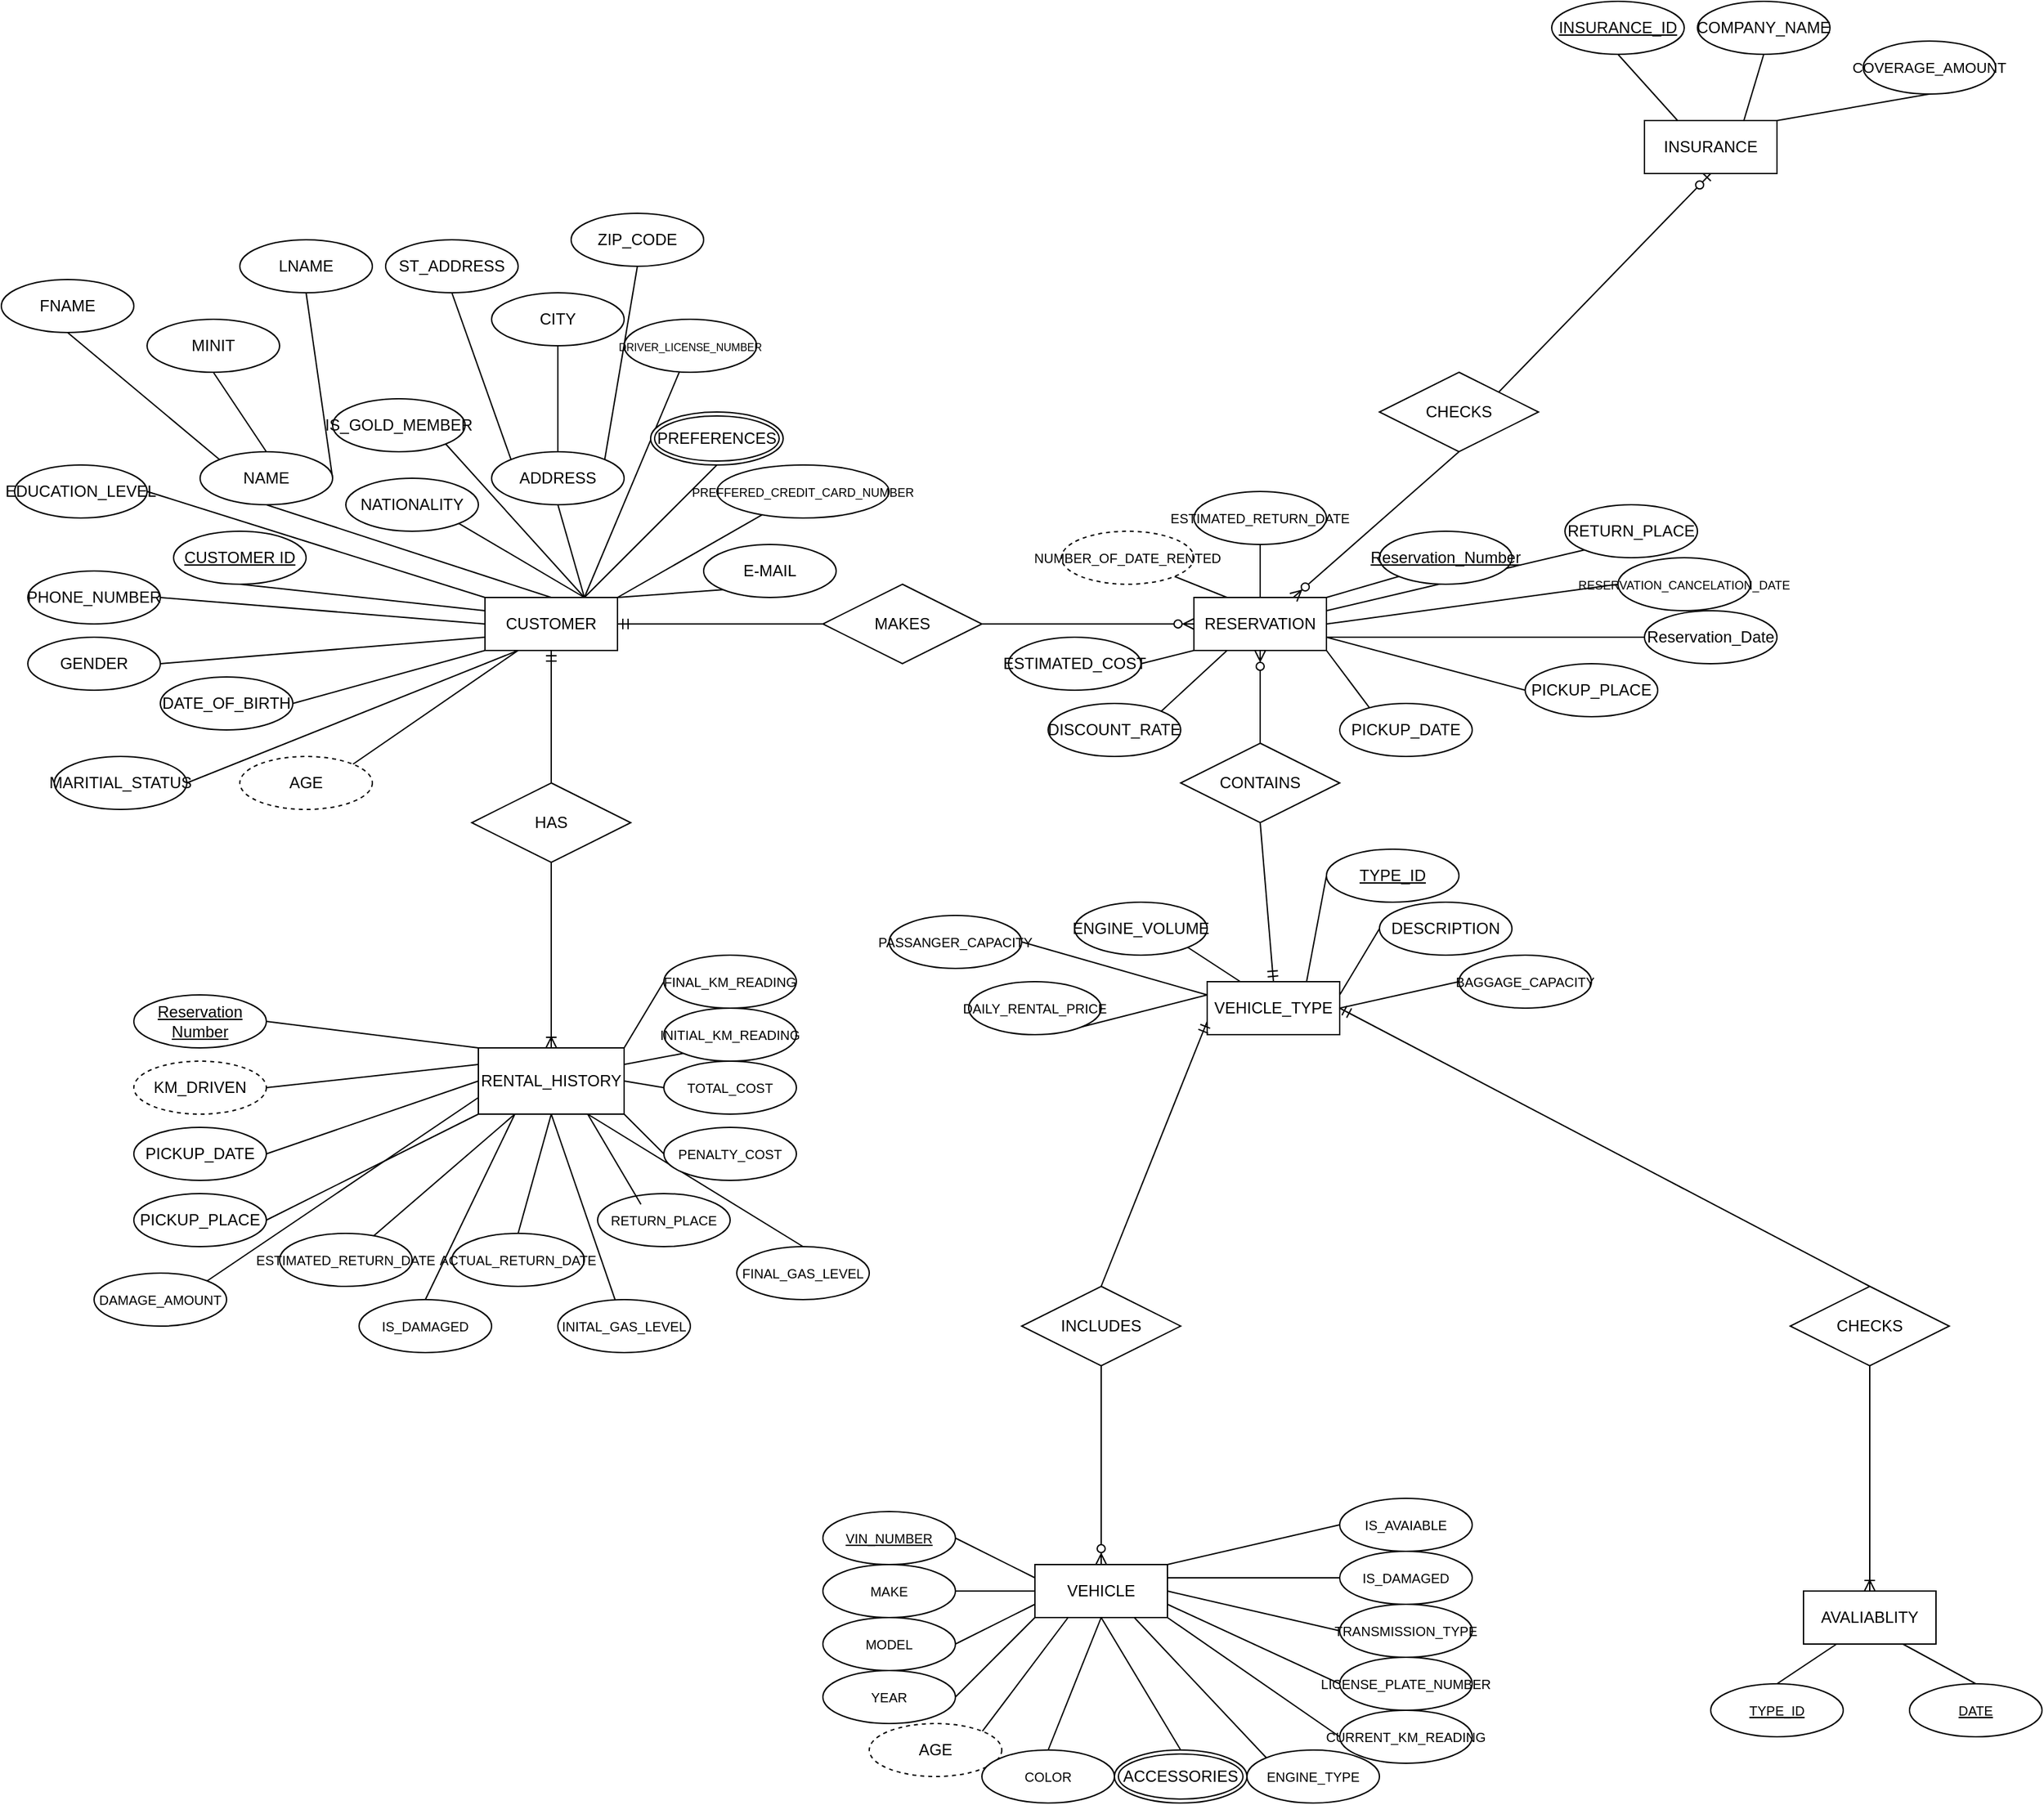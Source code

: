 <mxfile version="25.0.1" pages="2">
  <diagram id="fc1f3b67-3c9b-b1b3-7705-706421d27264" name="EER_Car_Rental_System">
    <mxGraphModel dx="2835" dy="2150" grid="1" gridSize="10" guides="1" tooltips="1" connect="1" arrows="1" fold="1" page="1" pageScale="1" pageWidth="850" pageHeight="1100" math="0" shadow="0">
      <root>
        <mxCell id="0" />
        <mxCell id="1" parent="0" />
        <mxCell id="tXQGHVhHLaDfjgxwj78M-10" style="rounded=0;orthogonalLoop=1;jettySize=auto;html=1;exitX=0.75;exitY=0;exitDx=0;exitDy=0;entryX=0.5;entryY=1;entryDx=0;entryDy=0;endArrow=none;endFill=0;" parent="1" source="eeJmUb57VB1KI2UnR3Kf-2" target="tXQGHVhHLaDfjgxwj78M-9" edge="1">
          <mxGeometry relative="1" as="geometry" />
        </mxCell>
        <mxCell id="tXQGHVhHLaDfjgxwj78M-18" style="rounded=0;orthogonalLoop=1;jettySize=auto;html=1;exitX=0;exitY=0.5;exitDx=0;exitDy=0;entryX=1;entryY=0.5;entryDx=0;entryDy=0;endArrow=none;endFill=0;" parent="1" source="eeJmUb57VB1KI2UnR3Kf-2" target="tXQGHVhHLaDfjgxwj78M-17" edge="1">
          <mxGeometry relative="1" as="geometry" />
        </mxCell>
        <mxCell id="tXQGHVhHLaDfjgxwj78M-20" style="rounded=0;orthogonalLoop=1;jettySize=auto;html=1;exitX=0;exitY=0.75;exitDx=0;exitDy=0;entryX=1;entryY=0.5;entryDx=0;entryDy=0;endArrow=none;endFill=0;" parent="1" source="eeJmUb57VB1KI2UnR3Kf-2" target="tXQGHVhHLaDfjgxwj78M-19" edge="1">
          <mxGeometry relative="1" as="geometry" />
        </mxCell>
        <mxCell id="tXQGHVhHLaDfjgxwj78M-23" style="rounded=0;orthogonalLoop=1;jettySize=auto;html=1;exitX=0;exitY=1;exitDx=0;exitDy=0;entryX=1;entryY=0.5;entryDx=0;entryDy=0;endArrow=none;endFill=0;" parent="1" source="eeJmUb57VB1KI2UnR3Kf-2" target="tXQGHVhHLaDfjgxwj78M-22" edge="1">
          <mxGeometry relative="1" as="geometry" />
        </mxCell>
        <mxCell id="tXQGHVhHLaDfjgxwj78M-27" style="rounded=0;orthogonalLoop=1;jettySize=auto;html=1;exitX=0;exitY=0;exitDx=0;exitDy=0;entryX=1;entryY=0.5;entryDx=0;entryDy=0;endArrow=none;endFill=0;" parent="1" source="eeJmUb57VB1KI2UnR3Kf-2" target="tXQGHVhHLaDfjgxwj78M-26" edge="1">
          <mxGeometry relative="1" as="geometry" />
        </mxCell>
        <mxCell id="tXQGHVhHLaDfjgxwj78M-28" style="rounded=0;orthogonalLoop=1;jettySize=auto;html=1;exitX=0.25;exitY=1;exitDx=0;exitDy=0;entryX=1;entryY=0.5;entryDx=0;entryDy=0;endArrow=none;endFill=0;" parent="1" source="eeJmUb57VB1KI2UnR3Kf-2" target="tXQGHVhHLaDfjgxwj78M-24" edge="1">
          <mxGeometry relative="1" as="geometry" />
        </mxCell>
        <mxCell id="tXQGHVhHLaDfjgxwj78M-29" style="rounded=0;orthogonalLoop=1;jettySize=auto;html=1;exitX=0.75;exitY=0;exitDx=0;exitDy=0;entryX=1;entryY=1;entryDx=0;entryDy=0;endArrow=none;endFill=0;" parent="1" source="eeJmUb57VB1KI2UnR3Kf-2" target="tXQGHVhHLaDfjgxwj78M-25" edge="1">
          <mxGeometry relative="1" as="geometry" />
        </mxCell>
        <mxCell id="tXQGHVhHLaDfjgxwj78M-31" style="rounded=0;orthogonalLoop=1;jettySize=auto;html=1;exitX=0.75;exitY=0;exitDx=0;exitDy=0;entryX=0.5;entryY=1;entryDx=0;entryDy=0;endArrow=none;endFill=0;" parent="1" source="eeJmUb57VB1KI2UnR3Kf-2" target="tXQGHVhHLaDfjgxwj78M-30" edge="1">
          <mxGeometry relative="1" as="geometry" />
        </mxCell>
        <mxCell id="tXQGHVhHLaDfjgxwj78M-33" style="rounded=0;orthogonalLoop=1;jettySize=auto;html=1;exitX=0.75;exitY=0;exitDx=0;exitDy=0;entryX=1;entryY=1;entryDx=0;entryDy=0;endArrow=none;endFill=0;" parent="1" source="eeJmUb57VB1KI2UnR3Kf-2" target="tXQGHVhHLaDfjgxwj78M-32" edge="1">
          <mxGeometry relative="1" as="geometry" />
        </mxCell>
        <mxCell id="S8wf1FUIOwpONpwZviLV-5" style="rounded=0;orthogonalLoop=1;jettySize=auto;html=1;exitX=0.25;exitY=1;exitDx=0;exitDy=0;entryX=1;entryY=0;entryDx=0;entryDy=0;endArrow=none;endFill=0;" parent="1" source="eeJmUb57VB1KI2UnR3Kf-2" target="S8wf1FUIOwpONpwZviLV-4" edge="1">
          <mxGeometry relative="1" as="geometry" />
        </mxCell>
        <mxCell id="S8wf1FUIOwpONpwZviLV-7" style="rounded=0;orthogonalLoop=1;jettySize=auto;html=1;exitX=1;exitY=0;exitDx=0;exitDy=0;endArrow=none;endFill=0;" parent="1" source="eeJmUb57VB1KI2UnR3Kf-2" target="S8wf1FUIOwpONpwZviLV-6" edge="1">
          <mxGeometry relative="1" as="geometry" />
        </mxCell>
        <mxCell id="S8wf1FUIOwpONpwZviLV-9" style="rounded=0;orthogonalLoop=1;jettySize=auto;html=1;exitX=0.75;exitY=0;exitDx=0;exitDy=0;endArrow=none;endFill=0;" parent="1" source="eeJmUb57VB1KI2UnR3Kf-2" target="S8wf1FUIOwpONpwZviLV-8" edge="1">
          <mxGeometry relative="1" as="geometry" />
        </mxCell>
        <mxCell id="S8wf1FUIOwpONpwZviLV-11" style="rounded=0;orthogonalLoop=1;jettySize=auto;html=1;exitX=1;exitY=0;exitDx=0;exitDy=0;entryX=0;entryY=1;entryDx=0;entryDy=0;endArrow=none;endFill=0;" parent="1" source="eeJmUb57VB1KI2UnR3Kf-2" target="S8wf1FUIOwpONpwZviLV-10" edge="1">
          <mxGeometry relative="1" as="geometry" />
        </mxCell>
        <mxCell id="eeJmUb57VB1KI2UnR3Kf-2" value="CUSTOMER" style="whiteSpace=wrap;html=1;align=center;" parent="1" vertex="1">
          <mxGeometry x="135" y="210" width="100" height="40" as="geometry" />
        </mxCell>
        <mxCell id="eeJmUb57VB1KI2UnR3Kf-5" style="rounded=1;orthogonalLoop=1;jettySize=auto;html=1;exitX=0.5;exitY=1;exitDx=0;exitDy=0;entryX=0;entryY=0.25;entryDx=0;entryDy=0;endArrow=none;endFill=0;" parent="1" source="tXQGHVhHLaDfjgxwj78M-1" target="eeJmUb57VB1KI2UnR3Kf-2" edge="1">
          <mxGeometry relative="1" as="geometry">
            <mxPoint y="180" as="sourcePoint" />
          </mxGeometry>
        </mxCell>
        <mxCell id="eeJmUb57VB1KI2UnR3Kf-7" style="rounded=1;orthogonalLoop=1;jettySize=auto;html=1;exitX=0.5;exitY=1;exitDx=0;exitDy=0;entryX=0.5;entryY=0;entryDx=0;entryDy=0;endArrow=none;endFill=0;" parent="1" source="eeJmUb57VB1KI2UnR3Kf-4" target="eeJmUb57VB1KI2UnR3Kf-2" edge="1">
          <mxGeometry relative="1" as="geometry" />
        </mxCell>
        <mxCell id="tXQGHVhHLaDfjgxwj78M-3" style="rounded=0;orthogonalLoop=1;jettySize=auto;html=1;exitX=0;exitY=0;exitDx=0;exitDy=0;entryX=0.5;entryY=1;entryDx=0;entryDy=0;endArrow=none;endFill=0;" parent="1" source="eeJmUb57VB1KI2UnR3Kf-4" target="tXQGHVhHLaDfjgxwj78M-2" edge="1">
          <mxGeometry relative="1" as="geometry" />
        </mxCell>
        <mxCell id="tXQGHVhHLaDfjgxwj78M-6" style="rounded=0;orthogonalLoop=1;jettySize=auto;html=1;exitX=0.5;exitY=0;exitDx=0;exitDy=0;entryX=0.5;entryY=1;entryDx=0;entryDy=0;endArrow=none;endFill=0;" parent="1" source="eeJmUb57VB1KI2UnR3Kf-4" target="tXQGHVhHLaDfjgxwj78M-4" edge="1">
          <mxGeometry relative="1" as="geometry" />
        </mxCell>
        <mxCell id="tXQGHVhHLaDfjgxwj78M-7" style="rounded=0;orthogonalLoop=1;jettySize=auto;html=1;exitX=1;exitY=0.5;exitDx=0;exitDy=0;entryX=0.5;entryY=1;entryDx=0;entryDy=0;endArrow=none;endFill=0;" parent="1" source="eeJmUb57VB1KI2UnR3Kf-4" target="tXQGHVhHLaDfjgxwj78M-5" edge="1">
          <mxGeometry relative="1" as="geometry" />
        </mxCell>
        <mxCell id="eeJmUb57VB1KI2UnR3Kf-4" value="NAME" style="ellipse;whiteSpace=wrap;html=1;align=center;" parent="1" vertex="1">
          <mxGeometry x="-80" y="100" width="100" height="40" as="geometry" />
        </mxCell>
        <mxCell id="eeJmUb57VB1KI2UnR3Kf-8" value="MAKES" style="shape=rhombus;perimeter=rhombusPerimeter;whiteSpace=wrap;html=1;align=center;" parent="1" vertex="1">
          <mxGeometry x="390" y="200" width="120" height="60" as="geometry" />
        </mxCell>
        <mxCell id="eeJmUb57VB1KI2UnR3Kf-10" value="HAS" style="shape=rhombus;perimeter=rhombusPerimeter;whiteSpace=wrap;html=1;align=center;" parent="1" vertex="1">
          <mxGeometry x="125" y="350" width="120" height="60" as="geometry" />
        </mxCell>
        <mxCell id="eeJmUb57VB1KI2UnR3Kf-72" value="" style="fontSize=12;html=1;endArrow=ERmandOne;rounded=0;exitX=0.5;exitY=0;exitDx=0;exitDy=0;entryX=0.5;entryY=1;entryDx=0;entryDy=0;" parent="1" source="eeJmUb57VB1KI2UnR3Kf-10" target="eeJmUb57VB1KI2UnR3Kf-2" edge="1">
          <mxGeometry width="100" height="100" relative="1" as="geometry">
            <mxPoint x="360" y="400" as="sourcePoint" />
            <mxPoint x="460" y="300" as="targetPoint" />
          </mxGeometry>
        </mxCell>
        <mxCell id="tXQGHVhHLaDfjgxwj78M-1" value="&lt;u&gt;CUSTOMER ID&lt;/u&gt;" style="ellipse;whiteSpace=wrap;html=1;align=center;" parent="1" vertex="1">
          <mxGeometry x="-100" y="160" width="100" height="40" as="geometry" />
        </mxCell>
        <mxCell id="tXQGHVhHLaDfjgxwj78M-2" value="FNAME" style="ellipse;whiteSpace=wrap;html=1;align=center;" parent="1" vertex="1">
          <mxGeometry x="-230" y="-30" width="100" height="40" as="geometry" />
        </mxCell>
        <mxCell id="tXQGHVhHLaDfjgxwj78M-4" value="MINIT" style="ellipse;whiteSpace=wrap;html=1;align=center;" parent="1" vertex="1">
          <mxGeometry x="-120" width="100" height="40" as="geometry" />
        </mxCell>
        <mxCell id="tXQGHVhHLaDfjgxwj78M-5" value="LNAME" style="ellipse;whiteSpace=wrap;html=1;align=center;" parent="1" vertex="1">
          <mxGeometry x="-50" y="-60" width="100" height="40" as="geometry" />
        </mxCell>
        <mxCell id="tXQGHVhHLaDfjgxwj78M-14" style="rounded=0;orthogonalLoop=1;jettySize=auto;html=1;exitX=0;exitY=0;exitDx=0;exitDy=0;entryX=0.5;entryY=1;entryDx=0;entryDy=0;endArrow=none;endFill=0;" parent="1" source="tXQGHVhHLaDfjgxwj78M-9" target="tXQGHVhHLaDfjgxwj78M-11" edge="1">
          <mxGeometry relative="1" as="geometry" />
        </mxCell>
        <mxCell id="tXQGHVhHLaDfjgxwj78M-15" style="rounded=0;orthogonalLoop=1;jettySize=auto;html=1;exitX=0.5;exitY=0;exitDx=0;exitDy=0;entryX=0.5;entryY=1;entryDx=0;entryDy=0;endArrow=none;endFill=0;" parent="1" source="tXQGHVhHLaDfjgxwj78M-9" target="tXQGHVhHLaDfjgxwj78M-13" edge="1">
          <mxGeometry relative="1" as="geometry" />
        </mxCell>
        <mxCell id="tXQGHVhHLaDfjgxwj78M-16" style="rounded=0;orthogonalLoop=1;jettySize=auto;html=1;exitX=1;exitY=0;exitDx=0;exitDy=0;entryX=0.5;entryY=1;entryDx=0;entryDy=0;endArrow=none;endFill=0;" parent="1" source="tXQGHVhHLaDfjgxwj78M-9" target="tXQGHVhHLaDfjgxwj78M-12" edge="1">
          <mxGeometry relative="1" as="geometry" />
        </mxCell>
        <mxCell id="tXQGHVhHLaDfjgxwj78M-9" value="ADDRESS" style="ellipse;whiteSpace=wrap;html=1;align=center;" parent="1" vertex="1">
          <mxGeometry x="140" y="100" width="100" height="40" as="geometry" />
        </mxCell>
        <mxCell id="tXQGHVhHLaDfjgxwj78M-11" value="ST_ADDRESS" style="ellipse;whiteSpace=wrap;html=1;align=center;" parent="1" vertex="1">
          <mxGeometry x="60" y="-60" width="100" height="40" as="geometry" />
        </mxCell>
        <mxCell id="tXQGHVhHLaDfjgxwj78M-12" value="ZIP_CODE" style="ellipse;whiteSpace=wrap;html=1;align=center;" parent="1" vertex="1">
          <mxGeometry x="200" y="-80" width="100" height="40" as="geometry" />
        </mxCell>
        <mxCell id="tXQGHVhHLaDfjgxwj78M-13" value="CITY" style="ellipse;whiteSpace=wrap;html=1;align=center;" parent="1" vertex="1">
          <mxGeometry x="140" y="-20" width="100" height="40" as="geometry" />
        </mxCell>
        <mxCell id="tXQGHVhHLaDfjgxwj78M-17" value="PHONE_NUMBER" style="ellipse;whiteSpace=wrap;html=1;align=center;" parent="1" vertex="1">
          <mxGeometry x="-210" y="190" width="100" height="40" as="geometry" />
        </mxCell>
        <mxCell id="tXQGHVhHLaDfjgxwj78M-19" value="GENDER" style="ellipse;whiteSpace=wrap;html=1;align=center;" parent="1" vertex="1">
          <mxGeometry x="-210" y="240" width="100" height="40" as="geometry" />
        </mxCell>
        <mxCell id="tXQGHVhHLaDfjgxwj78M-22" value="DATE_OF_BIRTH" style="ellipse;whiteSpace=wrap;html=1;align=center;" parent="1" vertex="1">
          <mxGeometry x="-110" y="270" width="100" height="40" as="geometry" />
        </mxCell>
        <mxCell id="tXQGHVhHLaDfjgxwj78M-24" value="MARITIAL_STATUS" style="ellipse;whiteSpace=wrap;html=1;align=center;" parent="1" vertex="1">
          <mxGeometry x="-190" y="330" width="100" height="40" as="geometry" />
        </mxCell>
        <mxCell id="tXQGHVhHLaDfjgxwj78M-25" value="NATIONALITY" style="ellipse;whiteSpace=wrap;html=1;align=center;" parent="1" vertex="1">
          <mxGeometry x="30" y="120" width="100" height="40" as="geometry" />
        </mxCell>
        <mxCell id="tXQGHVhHLaDfjgxwj78M-26" value="EDUCATION_LEVEL" style="ellipse;whiteSpace=wrap;html=1;align=center;" parent="1" vertex="1">
          <mxGeometry x="-220" y="110" width="100" height="40" as="geometry" />
        </mxCell>
        <mxCell id="tXQGHVhHLaDfjgxwj78M-30" value="PREFERENCES" style="ellipse;shape=doubleEllipse;margin=3;whiteSpace=wrap;html=1;align=center;" parent="1" vertex="1">
          <mxGeometry x="260" y="70" width="100" height="40" as="geometry" />
        </mxCell>
        <mxCell id="tXQGHVhHLaDfjgxwj78M-32" value="IS_GOLD_MEMBER" style="ellipse;whiteSpace=wrap;html=1;align=center;" parent="1" vertex="1">
          <mxGeometry x="20" y="60" width="100" height="40" as="geometry" />
        </mxCell>
        <mxCell id="S8wf1FUIOwpONpwZviLV-2" style="rounded=0;orthogonalLoop=1;jettySize=auto;html=1;exitX=0;exitY=0;exitDx=0;exitDy=0;entryX=1;entryY=0.5;entryDx=0;entryDy=0;endArrow=none;endFill=0;" parent="1" source="tXQGHVhHLaDfjgxwj78M-34" target="S8wf1FUIOwpONpwZviLV-1" edge="1">
          <mxGeometry relative="1" as="geometry" />
        </mxCell>
        <mxCell id="S8wf1FUIOwpONpwZviLV-13" style="rounded=0;orthogonalLoop=1;jettySize=auto;html=1;exitX=0;exitY=0.25;exitDx=0;exitDy=0;entryX=1;entryY=0.5;entryDx=0;entryDy=0;endArrow=none;endFill=0;" parent="1" source="tXQGHVhHLaDfjgxwj78M-34" target="S8wf1FUIOwpONpwZviLV-12" edge="1">
          <mxGeometry relative="1" as="geometry" />
        </mxCell>
        <mxCell id="S8wf1FUIOwpONpwZviLV-21" style="rounded=0;orthogonalLoop=1;jettySize=auto;html=1;exitX=0;exitY=0.5;exitDx=0;exitDy=0;entryX=1;entryY=0.5;entryDx=0;entryDy=0;endArrow=none;endFill=0;" parent="1" source="tXQGHVhHLaDfjgxwj78M-34" target="S8wf1FUIOwpONpwZviLV-14" edge="1">
          <mxGeometry relative="1" as="geometry" />
        </mxCell>
        <mxCell id="S8wf1FUIOwpONpwZviLV-22" style="rounded=0;orthogonalLoop=1;jettySize=auto;html=1;exitX=0;exitY=1;exitDx=0;exitDy=0;entryX=1;entryY=0.5;entryDx=0;entryDy=0;endArrow=none;endFill=0;" parent="1" source="tXQGHVhHLaDfjgxwj78M-34" target="S8wf1FUIOwpONpwZviLV-15" edge="1">
          <mxGeometry relative="1" as="geometry" />
        </mxCell>
        <mxCell id="S8wf1FUIOwpONpwZviLV-23" style="rounded=0;orthogonalLoop=1;jettySize=auto;html=1;exitX=0.25;exitY=1;exitDx=0;exitDy=0;endArrow=none;endFill=0;" parent="1" source="tXQGHVhHLaDfjgxwj78M-34" target="S8wf1FUIOwpONpwZviLV-16" edge="1">
          <mxGeometry relative="1" as="geometry" />
        </mxCell>
        <mxCell id="S8wf1FUIOwpONpwZviLV-24" style="rounded=0;orthogonalLoop=1;jettySize=auto;html=1;exitX=0.5;exitY=1;exitDx=0;exitDy=0;entryX=0.5;entryY=0;entryDx=0;entryDy=0;endArrow=none;endFill=0;" parent="1" source="tXQGHVhHLaDfjgxwj78M-34" target="S8wf1FUIOwpONpwZviLV-17" edge="1">
          <mxGeometry relative="1" as="geometry" />
        </mxCell>
        <mxCell id="S8wf1FUIOwpONpwZviLV-26" style="rounded=0;orthogonalLoop=1;jettySize=auto;html=1;exitX=1;exitY=1;exitDx=0;exitDy=0;entryX=0;entryY=0.5;entryDx=0;entryDy=0;endArrow=none;endFill=0;" parent="1" source="tXQGHVhHLaDfjgxwj78M-34" target="S8wf1FUIOwpONpwZviLV-19" edge="1">
          <mxGeometry relative="1" as="geometry" />
        </mxCell>
        <mxCell id="S8wf1FUIOwpONpwZviLV-27" style="rounded=0;orthogonalLoop=1;jettySize=auto;html=1;exitX=1;exitY=0.5;exitDx=0;exitDy=0;entryX=0;entryY=0.5;entryDx=0;entryDy=0;endArrow=none;endFill=0;" parent="1" source="tXQGHVhHLaDfjgxwj78M-34" target="S8wf1FUIOwpONpwZviLV-20" edge="1">
          <mxGeometry relative="1" as="geometry" />
        </mxCell>
        <mxCell id="S8wf1FUIOwpONpwZviLV-30" style="rounded=0;orthogonalLoop=1;jettySize=auto;html=1;exitX=1;exitY=0.25;exitDx=0;exitDy=0;entryX=0;entryY=1;entryDx=0;entryDy=0;endArrow=none;endFill=0;" parent="1" source="tXQGHVhHLaDfjgxwj78M-34" target="S8wf1FUIOwpONpwZviLV-28" edge="1">
          <mxGeometry relative="1" as="geometry" />
        </mxCell>
        <mxCell id="S8wf1FUIOwpONpwZviLV-31" style="rounded=0;orthogonalLoop=1;jettySize=auto;html=1;exitX=1;exitY=0;exitDx=0;exitDy=0;entryX=0;entryY=0.5;entryDx=0;entryDy=0;endArrow=none;endFill=0;" parent="1" source="tXQGHVhHLaDfjgxwj78M-34" target="S8wf1FUIOwpONpwZviLV-29" edge="1">
          <mxGeometry relative="1" as="geometry" />
        </mxCell>
        <mxCell id="S8wf1FUIOwpONpwZviLV-34" style="rounded=0;orthogonalLoop=1;jettySize=auto;html=1;exitX=0.5;exitY=1;exitDx=0;exitDy=0;endArrow=none;endFill=0;" parent="1" source="tXQGHVhHLaDfjgxwj78M-34" target="S8wf1FUIOwpONpwZviLV-32" edge="1">
          <mxGeometry relative="1" as="geometry" />
        </mxCell>
        <mxCell id="S8wf1FUIOwpONpwZviLV-35" style="rounded=0;orthogonalLoop=1;jettySize=auto;html=1;exitX=0.75;exitY=1;exitDx=0;exitDy=0;entryX=0.5;entryY=0;entryDx=0;entryDy=0;endArrow=none;endFill=0;" parent="1" source="tXQGHVhHLaDfjgxwj78M-34" target="S8wf1FUIOwpONpwZviLV-33" edge="1">
          <mxGeometry relative="1" as="geometry" />
        </mxCell>
        <mxCell id="S8wf1FUIOwpONpwZviLV-38" style="rounded=0;orthogonalLoop=1;jettySize=auto;html=1;exitX=0.25;exitY=1;exitDx=0;exitDy=0;entryX=0.5;entryY=0;entryDx=0;entryDy=0;endArrow=none;endFill=0;" parent="1" source="tXQGHVhHLaDfjgxwj78M-34" target="S8wf1FUIOwpONpwZviLV-36" edge="1">
          <mxGeometry relative="1" as="geometry" />
        </mxCell>
        <mxCell id="S8wf1FUIOwpONpwZviLV-39" style="rounded=0;orthogonalLoop=1;jettySize=auto;html=1;exitX=0;exitY=0.75;exitDx=0;exitDy=0;entryX=1;entryY=0;entryDx=0;entryDy=0;endArrow=none;endFill=0;" parent="1" source="tXQGHVhHLaDfjgxwj78M-34" target="S8wf1FUIOwpONpwZviLV-37" edge="1">
          <mxGeometry relative="1" as="geometry" />
        </mxCell>
        <mxCell id="tXQGHVhHLaDfjgxwj78M-34" value="RENTAL_HISTORY" style="whiteSpace=wrap;html=1;align=center;" parent="1" vertex="1">
          <mxGeometry x="130" y="550" width="110" height="50" as="geometry" />
        </mxCell>
        <mxCell id="tXQGHVhHLaDfjgxwj78M-35" value="" style="fontSize=12;html=1;endArrow=ERoneToMany;rounded=0;entryX=0.5;entryY=0;entryDx=0;entryDy=0;exitX=0.5;exitY=1;exitDx=0;exitDy=0;" parent="1" source="eeJmUb57VB1KI2UnR3Kf-10" target="tXQGHVhHLaDfjgxwj78M-34" edge="1">
          <mxGeometry width="100" height="100" relative="1" as="geometry">
            <mxPoint x="270" y="470" as="sourcePoint" />
            <mxPoint x="370" y="370" as="targetPoint" />
          </mxGeometry>
        </mxCell>
        <mxCell id="S8wf1FUIOwpONpwZviLV-51" style="rounded=0;orthogonalLoop=1;jettySize=auto;html=1;exitX=1;exitY=0;exitDx=0;exitDy=0;entryX=0;entryY=1;entryDx=0;entryDy=0;endArrow=none;endFill=0;" parent="1" source="tXQGHVhHLaDfjgxwj78M-36" target="S8wf1FUIOwpONpwZviLV-40" edge="1">
          <mxGeometry relative="1" as="geometry" />
        </mxCell>
        <mxCell id="S8wf1FUIOwpONpwZviLV-52" style="rounded=0;orthogonalLoop=1;jettySize=auto;html=1;exitX=1;exitY=0.25;exitDx=0;exitDy=0;entryX=0;entryY=1;entryDx=0;entryDy=0;endArrow=none;endFill=0;" parent="1" source="tXQGHVhHLaDfjgxwj78M-36" target="S8wf1FUIOwpONpwZviLV-47" edge="1">
          <mxGeometry relative="1" as="geometry" />
        </mxCell>
        <mxCell id="S8wf1FUIOwpONpwZviLV-53" style="rounded=0;orthogonalLoop=1;jettySize=auto;html=1;exitX=1;exitY=1;exitDx=0;exitDy=0;entryX=0.5;entryY=1;entryDx=0;entryDy=0;endArrow=none;endFill=0;" parent="1" source="tXQGHVhHLaDfjgxwj78M-36" target="S8wf1FUIOwpONpwZviLV-44" edge="1">
          <mxGeometry relative="1" as="geometry" />
        </mxCell>
        <mxCell id="S8wf1FUIOwpONpwZviLV-54" style="rounded=0;orthogonalLoop=1;jettySize=auto;html=1;exitX=1;exitY=0.75;exitDx=0;exitDy=0;entryX=0;entryY=0.5;entryDx=0;entryDy=0;endArrow=none;endFill=0;" parent="1" source="tXQGHVhHLaDfjgxwj78M-36" target="S8wf1FUIOwpONpwZviLV-41" edge="1">
          <mxGeometry relative="1" as="geometry" />
        </mxCell>
        <mxCell id="S8wf1FUIOwpONpwZviLV-55" style="rounded=0;orthogonalLoop=1;jettySize=auto;html=1;exitX=1;exitY=0.5;exitDx=0;exitDy=0;entryX=0;entryY=0.5;entryDx=0;entryDy=0;endArrow=none;endFill=0;" parent="1" source="tXQGHVhHLaDfjgxwj78M-36" target="S8wf1FUIOwpONpwZviLV-42" edge="1">
          <mxGeometry relative="1" as="geometry" />
        </mxCell>
        <mxCell id="S8wf1FUIOwpONpwZviLV-56" style="rounded=0;orthogonalLoop=1;jettySize=auto;html=1;exitX=1;exitY=0.75;exitDx=0;exitDy=0;entryX=0;entryY=0.5;entryDx=0;entryDy=0;endArrow=none;endFill=0;" parent="1" source="tXQGHVhHLaDfjgxwj78M-36" target="S8wf1FUIOwpONpwZviLV-45" edge="1">
          <mxGeometry relative="1" as="geometry" />
        </mxCell>
        <mxCell id="S8wf1FUIOwpONpwZviLV-57" style="rounded=0;orthogonalLoop=1;jettySize=auto;html=1;exitX=0.5;exitY=0;exitDx=0;exitDy=0;entryX=0.5;entryY=1;entryDx=0;entryDy=0;endArrow=none;endFill=0;" parent="1" source="tXQGHVhHLaDfjgxwj78M-36" target="S8wf1FUIOwpONpwZviLV-46" edge="1">
          <mxGeometry relative="1" as="geometry" />
        </mxCell>
        <mxCell id="S8wf1FUIOwpONpwZviLV-58" style="rounded=0;orthogonalLoop=1;jettySize=auto;html=1;exitX=0.25;exitY=0;exitDx=0;exitDy=0;entryX=1;entryY=1;entryDx=0;entryDy=0;endArrow=none;endFill=0;" parent="1" source="tXQGHVhHLaDfjgxwj78M-36" target="S8wf1FUIOwpONpwZviLV-48" edge="1">
          <mxGeometry relative="1" as="geometry" />
        </mxCell>
        <mxCell id="S8wf1FUIOwpONpwZviLV-59" style="rounded=0;orthogonalLoop=1;jettySize=auto;html=1;exitX=0.25;exitY=1;exitDx=0;exitDy=0;entryX=1;entryY=0;entryDx=0;entryDy=0;endArrow=none;endFill=0;" parent="1" source="tXQGHVhHLaDfjgxwj78M-36" target="S8wf1FUIOwpONpwZviLV-50" edge="1">
          <mxGeometry relative="1" as="geometry" />
        </mxCell>
        <mxCell id="S8wf1FUIOwpONpwZviLV-60" style="rounded=0;orthogonalLoop=1;jettySize=auto;html=1;exitX=0;exitY=1;exitDx=0;exitDy=0;entryX=1;entryY=0.5;entryDx=0;entryDy=0;endArrow=none;endFill=0;" parent="1" source="tXQGHVhHLaDfjgxwj78M-36" target="S8wf1FUIOwpONpwZviLV-49" edge="1">
          <mxGeometry relative="1" as="geometry" />
        </mxCell>
        <mxCell id="tXQGHVhHLaDfjgxwj78M-36" value="RESERVATION" style="whiteSpace=wrap;html=1;align=center;" parent="1" vertex="1">
          <mxGeometry x="670" y="210" width="100" height="40" as="geometry" />
        </mxCell>
        <mxCell id="tXQGHVhHLaDfjgxwj78M-38" value="" style="fontSize=12;html=1;endArrow=ERzeroToMany;endFill=1;rounded=0;entryX=0;entryY=0.5;entryDx=0;entryDy=0;exitX=1;exitY=0.5;exitDx=0;exitDy=0;" parent="1" source="eeJmUb57VB1KI2UnR3Kf-8" target="tXQGHVhHLaDfjgxwj78M-36" edge="1">
          <mxGeometry width="100" height="100" relative="1" as="geometry">
            <mxPoint x="460" y="200" as="sourcePoint" />
            <mxPoint x="560" y="100" as="targetPoint" />
          </mxGeometry>
        </mxCell>
        <mxCell id="tXQGHVhHLaDfjgxwj78M-39" value="" style="fontSize=12;html=1;endArrow=ERmandOne;rounded=0;exitX=0;exitY=0.5;exitDx=0;exitDy=0;entryX=1;entryY=0.5;entryDx=0;entryDy=0;" parent="1" source="eeJmUb57VB1KI2UnR3Kf-8" target="eeJmUb57VB1KI2UnR3Kf-2" edge="1">
          <mxGeometry width="100" height="100" relative="1" as="geometry">
            <mxPoint x="260" y="360" as="sourcePoint" />
            <mxPoint x="260" y="260" as="targetPoint" />
          </mxGeometry>
        </mxCell>
        <mxCell id="S8wf1FUIOwpONpwZviLV-73" style="rounded=0;orthogonalLoop=1;jettySize=auto;html=1;exitX=0.25;exitY=0;exitDx=0;exitDy=0;entryX=1;entryY=1;entryDx=0;entryDy=0;endArrow=none;endFill=0;" parent="1" source="tXQGHVhHLaDfjgxwj78M-40" target="S8wf1FUIOwpONpwZviLV-69" edge="1">
          <mxGeometry relative="1" as="geometry" />
        </mxCell>
        <mxCell id="S8wf1FUIOwpONpwZviLV-74" style="rounded=0;orthogonalLoop=1;jettySize=auto;html=1;exitX=0;exitY=0.25;exitDx=0;exitDy=0;entryX=1;entryY=1;entryDx=0;entryDy=0;endArrow=none;endFill=0;" parent="1" source="tXQGHVhHLaDfjgxwj78M-40" target="S8wf1FUIOwpONpwZviLV-70" edge="1">
          <mxGeometry relative="1" as="geometry" />
        </mxCell>
        <mxCell id="S8wf1FUIOwpONpwZviLV-75" style="rounded=0;orthogonalLoop=1;jettySize=auto;html=1;exitX=0.75;exitY=0;exitDx=0;exitDy=0;entryX=0;entryY=0.5;entryDx=0;entryDy=0;endArrow=none;endFill=0;" parent="1" source="tXQGHVhHLaDfjgxwj78M-40" target="S8wf1FUIOwpONpwZviLV-67" edge="1">
          <mxGeometry relative="1" as="geometry" />
        </mxCell>
        <mxCell id="S8wf1FUIOwpONpwZviLV-76" style="rounded=0;orthogonalLoop=1;jettySize=auto;html=1;exitX=1;exitY=0.25;exitDx=0;exitDy=0;entryX=0;entryY=0.5;entryDx=0;entryDy=0;endArrow=none;endFill=0;" parent="1" source="tXQGHVhHLaDfjgxwj78M-40" target="S8wf1FUIOwpONpwZviLV-68" edge="1">
          <mxGeometry relative="1" as="geometry" />
        </mxCell>
        <mxCell id="S8wf1FUIOwpONpwZviLV-77" style="rounded=0;orthogonalLoop=1;jettySize=auto;html=1;exitX=1;exitY=0.5;exitDx=0;exitDy=0;entryX=0;entryY=0.5;entryDx=0;entryDy=0;endArrow=none;endFill=0;" parent="1" source="tXQGHVhHLaDfjgxwj78M-40" target="S8wf1FUIOwpONpwZviLV-71" edge="1">
          <mxGeometry relative="1" as="geometry" />
        </mxCell>
        <mxCell id="S8wf1FUIOwpONpwZviLV-78" style="rounded=0;orthogonalLoop=1;jettySize=auto;html=1;exitX=0;exitY=0.25;exitDx=0;exitDy=0;entryX=1;entryY=0.5;entryDx=0;entryDy=0;endArrow=none;endFill=0;" parent="1" source="tXQGHVhHLaDfjgxwj78M-40" target="S8wf1FUIOwpONpwZviLV-72" edge="1">
          <mxGeometry relative="1" as="geometry" />
        </mxCell>
        <mxCell id="tXQGHVhHLaDfjgxwj78M-40" value="VEHICLE_TYPE" style="whiteSpace=wrap;html=1;align=center;" parent="1" vertex="1">
          <mxGeometry x="680" y="500" width="100" height="40" as="geometry" />
        </mxCell>
        <mxCell id="tXQGHVhHLaDfjgxwj78M-41" value="CONTAINS" style="shape=rhombus;perimeter=rhombusPerimeter;whiteSpace=wrap;html=1;align=center;" parent="1" vertex="1">
          <mxGeometry x="660" y="320" width="120" height="60" as="geometry" />
        </mxCell>
        <mxCell id="tXQGHVhHLaDfjgxwj78M-42" value="" style="fontSize=12;html=1;endArrow=ERzeroToMany;endFill=1;rounded=0;entryX=0.5;entryY=1;entryDx=0;entryDy=0;exitX=0.5;exitY=0;exitDx=0;exitDy=0;" parent="1" source="tXQGHVhHLaDfjgxwj78M-41" target="tXQGHVhHLaDfjgxwj78M-36" edge="1">
          <mxGeometry width="100" height="100" relative="1" as="geometry">
            <mxPoint x="460" y="370" as="sourcePoint" />
            <mxPoint x="560" y="270" as="targetPoint" />
          </mxGeometry>
        </mxCell>
        <mxCell id="tXQGHVhHLaDfjgxwj78M-43" value="" style="fontSize=12;html=1;endArrow=ERmandOne;rounded=0;entryX=0.5;entryY=0;entryDx=0;entryDy=0;exitX=0.5;exitY=1;exitDx=0;exitDy=0;" parent="1" source="tXQGHVhHLaDfjgxwj78M-41" target="tXQGHVhHLaDfjgxwj78M-40" edge="1">
          <mxGeometry width="100" height="100" relative="1" as="geometry">
            <mxPoint x="460" y="370" as="sourcePoint" />
            <mxPoint x="560" y="270" as="targetPoint" />
          </mxGeometry>
        </mxCell>
        <mxCell id="S8wf1FUIOwpONpwZviLV-93" style="rounded=0;orthogonalLoop=1;jettySize=auto;html=1;exitX=0;exitY=0.25;exitDx=0;exitDy=0;entryX=1;entryY=0.5;entryDx=0;entryDy=0;endArrow=none;endFill=0;" parent="1" source="tXQGHVhHLaDfjgxwj78M-44" target="S8wf1FUIOwpONpwZviLV-81" edge="1">
          <mxGeometry relative="1" as="geometry" />
        </mxCell>
        <mxCell id="S8wf1FUIOwpONpwZviLV-94" style="rounded=0;orthogonalLoop=1;jettySize=auto;html=1;exitX=0;exitY=0.5;exitDx=0;exitDy=0;entryX=1;entryY=0.5;entryDx=0;entryDy=0;endArrow=none;endFill=0;" parent="1" source="tXQGHVhHLaDfjgxwj78M-44" target="S8wf1FUIOwpONpwZviLV-79" edge="1">
          <mxGeometry relative="1" as="geometry" />
        </mxCell>
        <mxCell id="S8wf1FUIOwpONpwZviLV-95" style="rounded=0;orthogonalLoop=1;jettySize=auto;html=1;exitX=0;exitY=0.75;exitDx=0;exitDy=0;entryX=1;entryY=0.5;entryDx=0;entryDy=0;endArrow=none;endFill=0;" parent="1" source="tXQGHVhHLaDfjgxwj78M-44" target="S8wf1FUIOwpONpwZviLV-80" edge="1">
          <mxGeometry relative="1" as="geometry" />
        </mxCell>
        <mxCell id="S8wf1FUIOwpONpwZviLV-96" style="rounded=0;orthogonalLoop=1;jettySize=auto;html=1;exitX=0;exitY=1;exitDx=0;exitDy=0;entryX=1;entryY=0.5;entryDx=0;entryDy=0;endArrow=none;endFill=0;" parent="1" source="tXQGHVhHLaDfjgxwj78M-44" target="S8wf1FUIOwpONpwZviLV-82" edge="1">
          <mxGeometry relative="1" as="geometry" />
        </mxCell>
        <mxCell id="S8wf1FUIOwpONpwZviLV-97" style="rounded=0;orthogonalLoop=1;jettySize=auto;html=1;exitX=0.25;exitY=1;exitDx=0;exitDy=0;entryX=1;entryY=0;entryDx=0;entryDy=0;endArrow=none;endFill=0;" parent="1" source="tXQGHVhHLaDfjgxwj78M-44" target="S8wf1FUIOwpONpwZviLV-84" edge="1">
          <mxGeometry relative="1" as="geometry" />
        </mxCell>
        <mxCell id="S8wf1FUIOwpONpwZviLV-98" style="rounded=0;orthogonalLoop=1;jettySize=auto;html=1;exitX=0.5;exitY=1;exitDx=0;exitDy=0;entryX=0.5;entryY=0;entryDx=0;entryDy=0;endArrow=none;endFill=0;" parent="1" source="tXQGHVhHLaDfjgxwj78M-44" target="S8wf1FUIOwpONpwZviLV-85" edge="1">
          <mxGeometry relative="1" as="geometry" />
        </mxCell>
        <mxCell id="S8wf1FUIOwpONpwZviLV-99" style="rounded=0;orthogonalLoop=1;jettySize=auto;html=1;exitX=0.5;exitY=1;exitDx=0;exitDy=0;entryX=0.5;entryY=0;entryDx=0;entryDy=0;endArrow=none;endFill=0;" parent="1" source="tXQGHVhHLaDfjgxwj78M-44" target="S8wf1FUIOwpONpwZviLV-86" edge="1">
          <mxGeometry relative="1" as="geometry" />
        </mxCell>
        <mxCell id="S8wf1FUIOwpONpwZviLV-100" style="rounded=0;orthogonalLoop=1;jettySize=auto;html=1;exitX=0.75;exitY=1;exitDx=0;exitDy=0;entryX=0;entryY=0;entryDx=0;entryDy=0;endArrow=none;endFill=0;" parent="1" source="tXQGHVhHLaDfjgxwj78M-44" target="S8wf1FUIOwpONpwZviLV-87" edge="1">
          <mxGeometry relative="1" as="geometry" />
        </mxCell>
        <mxCell id="S8wf1FUIOwpONpwZviLV-101" style="rounded=0;orthogonalLoop=1;jettySize=auto;html=1;exitX=1;exitY=1;exitDx=0;exitDy=0;entryX=0;entryY=0.5;entryDx=0;entryDy=0;endArrow=none;endFill=0;" parent="1" source="tXQGHVhHLaDfjgxwj78M-44" target="S8wf1FUIOwpONpwZviLV-88" edge="1">
          <mxGeometry relative="1" as="geometry" />
        </mxCell>
        <mxCell id="S8wf1FUIOwpONpwZviLV-102" style="rounded=0;orthogonalLoop=1;jettySize=auto;html=1;exitX=1;exitY=0.75;exitDx=0;exitDy=0;entryX=0;entryY=0.5;entryDx=0;entryDy=0;endArrow=none;endFill=0;" parent="1" source="tXQGHVhHLaDfjgxwj78M-44" target="S8wf1FUIOwpONpwZviLV-89" edge="1">
          <mxGeometry relative="1" as="geometry" />
        </mxCell>
        <mxCell id="S8wf1FUIOwpONpwZviLV-103" style="rounded=0;orthogonalLoop=1;jettySize=auto;html=1;exitX=1;exitY=0.5;exitDx=0;exitDy=0;entryX=0;entryY=0.5;entryDx=0;entryDy=0;endArrow=none;endFill=0;" parent="1" source="tXQGHVhHLaDfjgxwj78M-44" target="S8wf1FUIOwpONpwZviLV-90" edge="1">
          <mxGeometry relative="1" as="geometry" />
        </mxCell>
        <mxCell id="S8wf1FUIOwpONpwZviLV-104" style="rounded=0;orthogonalLoop=1;jettySize=auto;html=1;exitX=1;exitY=0.25;exitDx=0;exitDy=0;entryX=0;entryY=0.5;entryDx=0;entryDy=0;endArrow=none;endFill=0;" parent="1" source="tXQGHVhHLaDfjgxwj78M-44" target="S8wf1FUIOwpONpwZviLV-91" edge="1">
          <mxGeometry relative="1" as="geometry" />
        </mxCell>
        <mxCell id="S8wf1FUIOwpONpwZviLV-105" style="rounded=0;orthogonalLoop=1;jettySize=auto;html=1;exitX=1;exitY=0;exitDx=0;exitDy=0;entryX=0;entryY=0.5;entryDx=0;entryDy=0;endArrow=none;endFill=0;" parent="1" source="tXQGHVhHLaDfjgxwj78M-44" target="S8wf1FUIOwpONpwZviLV-92" edge="1">
          <mxGeometry relative="1" as="geometry" />
        </mxCell>
        <mxCell id="tXQGHVhHLaDfjgxwj78M-44" value="VEHICLE" style="whiteSpace=wrap;html=1;align=center;" parent="1" vertex="1">
          <mxGeometry x="550" y="940" width="100" height="40" as="geometry" />
        </mxCell>
        <mxCell id="tXQGHVhHLaDfjgxwj78M-47" value="INCLUDES" style="shape=rhombus;perimeter=rhombusPerimeter;whiteSpace=wrap;html=1;align=center;" parent="1" vertex="1">
          <mxGeometry x="540" y="730" width="120" height="60" as="geometry" />
        </mxCell>
        <mxCell id="tXQGHVhHLaDfjgxwj78M-48" value="CHECKS" style="shape=rhombus;perimeter=rhombusPerimeter;whiteSpace=wrap;html=1;align=center;" parent="1" vertex="1">
          <mxGeometry x="1120" y="730" width="120" height="60" as="geometry" />
        </mxCell>
        <mxCell id="S8wf1FUIOwpONpwZviLV-108" style="rounded=0;orthogonalLoop=1;jettySize=auto;html=1;exitX=0.25;exitY=1;exitDx=0;exitDy=0;entryX=0.5;entryY=0;entryDx=0;entryDy=0;endArrow=none;endFill=0;" parent="1" source="tXQGHVhHLaDfjgxwj78M-49" target="S8wf1FUIOwpONpwZviLV-106" edge="1">
          <mxGeometry relative="1" as="geometry" />
        </mxCell>
        <mxCell id="S8wf1FUIOwpONpwZviLV-109" style="rounded=0;orthogonalLoop=1;jettySize=auto;html=1;exitX=0.75;exitY=1;exitDx=0;exitDy=0;entryX=0.5;entryY=0;entryDx=0;entryDy=0;endArrow=none;endFill=0;" parent="1" source="tXQGHVhHLaDfjgxwj78M-49" target="S8wf1FUIOwpONpwZviLV-107" edge="1">
          <mxGeometry relative="1" as="geometry" />
        </mxCell>
        <mxCell id="tXQGHVhHLaDfjgxwj78M-49" value="AVALIABLITY" style="whiteSpace=wrap;html=1;align=center;" parent="1" vertex="1">
          <mxGeometry x="1130" y="960" width="100" height="40" as="geometry" />
        </mxCell>
        <mxCell id="tXQGHVhHLaDfjgxwj78M-54" value="" style="fontSize=12;html=1;endArrow=ERzeroToMany;endFill=1;rounded=0;entryX=0.5;entryY=0;entryDx=0;entryDy=0;exitX=0.5;exitY=1;exitDx=0;exitDy=0;" parent="1" source="tXQGHVhHLaDfjgxwj78M-47" target="tXQGHVhHLaDfjgxwj78M-44" edge="1">
          <mxGeometry width="100" height="100" relative="1" as="geometry">
            <mxPoint x="400" y="740" as="sourcePoint" />
            <mxPoint x="500" y="640" as="targetPoint" />
          </mxGeometry>
        </mxCell>
        <mxCell id="tXQGHVhHLaDfjgxwj78M-55" value="" style="fontSize=12;html=1;endArrow=ERmandOne;rounded=0;entryX=0;entryY=0.75;entryDx=0;entryDy=0;exitX=0.5;exitY=0;exitDx=0;exitDy=0;" parent="1" source="tXQGHVhHLaDfjgxwj78M-47" target="tXQGHVhHLaDfjgxwj78M-40" edge="1">
          <mxGeometry width="100" height="100" relative="1" as="geometry">
            <mxPoint x="460" y="530" as="sourcePoint" />
            <mxPoint x="560" y="430" as="targetPoint" />
          </mxGeometry>
        </mxCell>
        <mxCell id="tXQGHVhHLaDfjgxwj78M-56" value="" style="fontSize=12;html=1;endArrow=ERoneToMany;rounded=0;entryX=0.5;entryY=0;entryDx=0;entryDy=0;exitX=0.5;exitY=1;exitDx=0;exitDy=0;" parent="1" source="tXQGHVhHLaDfjgxwj78M-48" target="tXQGHVhHLaDfjgxwj78M-49" edge="1">
          <mxGeometry width="100" height="100" relative="1" as="geometry">
            <mxPoint x="460" y="530" as="sourcePoint" />
            <mxPoint x="560" y="430" as="targetPoint" />
          </mxGeometry>
        </mxCell>
        <mxCell id="tXQGHVhHLaDfjgxwj78M-57" value="" style="fontSize=12;html=1;endArrow=ERmandOne;rounded=0;entryX=1;entryY=0.5;entryDx=0;entryDy=0;exitX=0.5;exitY=0;exitDx=0;exitDy=0;" parent="1" source="tXQGHVhHLaDfjgxwj78M-48" target="tXQGHVhHLaDfjgxwj78M-40" edge="1">
          <mxGeometry width="100" height="100" relative="1" as="geometry">
            <mxPoint x="460" y="530" as="sourcePoint" />
            <mxPoint x="560" y="430" as="targetPoint" />
          </mxGeometry>
        </mxCell>
        <mxCell id="tXQGHVhHLaDfjgxwj78M-58" value="CHECKS" style="shape=rhombus;perimeter=rhombusPerimeter;whiteSpace=wrap;html=1;align=center;" parent="1" vertex="1">
          <mxGeometry x="810" y="40" width="120" height="60" as="geometry" />
        </mxCell>
        <mxCell id="S8wf1FUIOwpONpwZviLV-62" style="rounded=0;orthogonalLoop=1;jettySize=auto;html=1;exitX=0.25;exitY=0;exitDx=0;exitDy=0;entryX=0.5;entryY=1;entryDx=0;entryDy=0;endArrow=none;endFill=0;" parent="1" source="tXQGHVhHLaDfjgxwj78M-60" target="S8wf1FUIOwpONpwZviLV-61" edge="1">
          <mxGeometry relative="1" as="geometry" />
        </mxCell>
        <mxCell id="S8wf1FUIOwpONpwZviLV-65" style="rounded=0;orthogonalLoop=1;jettySize=auto;html=1;exitX=1;exitY=0;exitDx=0;exitDy=0;entryX=0.5;entryY=1;entryDx=0;entryDy=0;endArrow=none;endFill=0;" parent="1" source="tXQGHVhHLaDfjgxwj78M-60" target="S8wf1FUIOwpONpwZviLV-64" edge="1">
          <mxGeometry relative="1" as="geometry" />
        </mxCell>
        <mxCell id="S8wf1FUIOwpONpwZviLV-66" style="rounded=0;orthogonalLoop=1;jettySize=auto;html=1;exitX=0.75;exitY=0;exitDx=0;exitDy=0;entryX=0.5;entryY=1;entryDx=0;entryDy=0;endArrow=none;endFill=0;" parent="1" source="tXQGHVhHLaDfjgxwj78M-60" target="S8wf1FUIOwpONpwZviLV-63" edge="1">
          <mxGeometry relative="1" as="geometry" />
        </mxCell>
        <mxCell id="tXQGHVhHLaDfjgxwj78M-60" value="INSURANCE" style="whiteSpace=wrap;html=1;align=center;" parent="1" vertex="1">
          <mxGeometry x="1010" y="-150" width="100" height="40" as="geometry" />
        </mxCell>
        <mxCell id="tXQGHVhHLaDfjgxwj78M-62" value="" style="fontSize=12;html=1;endArrow=ERzeroToMany;endFill=1;rounded=0;entryX=0.75;entryY=0;entryDx=0;entryDy=0;exitX=0.5;exitY=1;exitDx=0;exitDy=0;" parent="1" source="tXQGHVhHLaDfjgxwj78M-58" target="tXQGHVhHLaDfjgxwj78M-36" edge="1">
          <mxGeometry width="100" height="100" relative="1" as="geometry">
            <mxPoint x="460" y="370" as="sourcePoint" />
            <mxPoint x="560" y="270" as="targetPoint" />
          </mxGeometry>
        </mxCell>
        <mxCell id="tXQGHVhHLaDfjgxwj78M-63" value="" style="fontSize=12;html=1;endArrow=ERzeroToOne;endFill=1;rounded=0;entryX=0.5;entryY=1;entryDx=0;entryDy=0;exitX=1;exitY=0;exitDx=0;exitDy=0;" parent="1" source="tXQGHVhHLaDfjgxwj78M-58" target="tXQGHVhHLaDfjgxwj78M-60" edge="1">
          <mxGeometry width="100" height="100" relative="1" as="geometry">
            <mxPoint x="460" y="200" as="sourcePoint" />
            <mxPoint x="560" y="100" as="targetPoint" />
          </mxGeometry>
        </mxCell>
        <mxCell id="S8wf1FUIOwpONpwZviLV-1" value="&lt;u&gt;Reservation Number&lt;/u&gt;" style="ellipse;whiteSpace=wrap;html=1;align=center;" parent="1" vertex="1">
          <mxGeometry x="-130" y="510" width="100" height="40" as="geometry" />
        </mxCell>
        <mxCell id="S8wf1FUIOwpONpwZviLV-4" value="AGE" style="ellipse;whiteSpace=wrap;html=1;align=center;dashed=1;" parent="1" vertex="1">
          <mxGeometry x="-50" y="330" width="100" height="40" as="geometry" />
        </mxCell>
        <mxCell id="S8wf1FUIOwpONpwZviLV-6" value="&lt;font style=&quot;font-size: 9px;&quot;&gt;PREFFERED_CREDIT_CARD_NUMBER&lt;/font&gt;" style="ellipse;whiteSpace=wrap;html=1;align=center;" parent="1" vertex="1">
          <mxGeometry x="310" y="110" width="130" height="40" as="geometry" />
        </mxCell>
        <mxCell id="S8wf1FUIOwpONpwZviLV-8" value="&lt;font style=&quot;font-size: 8px;&quot;&gt;DRIVER_LICENSE_NUMBER&lt;/font&gt;" style="ellipse;whiteSpace=wrap;html=1;align=center;" parent="1" vertex="1">
          <mxGeometry x="240" width="100" height="40" as="geometry" />
        </mxCell>
        <mxCell id="S8wf1FUIOwpONpwZviLV-10" value="E-MAIL" style="ellipse;whiteSpace=wrap;html=1;align=center;" parent="1" vertex="1">
          <mxGeometry x="300" y="170" width="100" height="40" as="geometry" />
        </mxCell>
        <mxCell id="S8wf1FUIOwpONpwZviLV-12" value="KM_DRIVEN" style="ellipse;whiteSpace=wrap;html=1;align=center;dashed=1;" parent="1" vertex="1">
          <mxGeometry x="-130" y="560" width="100" height="40" as="geometry" />
        </mxCell>
        <mxCell id="S8wf1FUIOwpONpwZviLV-14" value="PICKUP_DATE" style="ellipse;whiteSpace=wrap;html=1;align=center;" parent="1" vertex="1">
          <mxGeometry x="-130" y="610" width="100" height="40" as="geometry" />
        </mxCell>
        <mxCell id="S8wf1FUIOwpONpwZviLV-15" value="PICKUP_PLACE" style="ellipse;whiteSpace=wrap;html=1;align=center;" parent="1" vertex="1">
          <mxGeometry x="-130" y="660" width="100" height="40" as="geometry" />
        </mxCell>
        <mxCell id="S8wf1FUIOwpONpwZviLV-16" value="&lt;font style=&quot;font-size: 10px;&quot;&gt;ESTIMATED_RETURN_DATE&lt;/font&gt;" style="ellipse;whiteSpace=wrap;html=1;align=center;" parent="1" vertex="1">
          <mxGeometry x="-20" y="690" width="100" height="40" as="geometry" />
        </mxCell>
        <mxCell id="S8wf1FUIOwpONpwZviLV-17" value="&lt;font style=&quot;font-size: 10px;&quot;&gt;ACTUAL_RETURN_DATE&lt;/font&gt;" style="ellipse;whiteSpace=wrap;html=1;align=center;" parent="1" vertex="1">
          <mxGeometry x="110" y="690" width="100" height="40" as="geometry" />
        </mxCell>
        <mxCell id="S8wf1FUIOwpONpwZviLV-18" value="&lt;span style=&quot;font-size: 10px;&quot;&gt;RETURN_PLACE&lt;/span&gt;" style="ellipse;whiteSpace=wrap;html=1;align=center;" parent="1" vertex="1">
          <mxGeometry x="220" y="660" width="100" height="40" as="geometry" />
        </mxCell>
        <mxCell id="S8wf1FUIOwpONpwZviLV-19" value="&lt;span style=&quot;font-size: 10px;&quot;&gt;PENALTY_COST&lt;/span&gt;" style="ellipse;whiteSpace=wrap;html=1;align=center;" parent="1" vertex="1">
          <mxGeometry x="270" y="610" width="100" height="40" as="geometry" />
        </mxCell>
        <mxCell id="S8wf1FUIOwpONpwZviLV-20" value="&lt;span style=&quot;font-size: 10px;&quot;&gt;TOTAL_COST&lt;/span&gt;" style="ellipse;whiteSpace=wrap;html=1;align=center;" parent="1" vertex="1">
          <mxGeometry x="270" y="560" width="100" height="40" as="geometry" />
        </mxCell>
        <mxCell id="S8wf1FUIOwpONpwZviLV-25" style="rounded=0;orthogonalLoop=1;jettySize=auto;html=1;exitX=0.75;exitY=1;exitDx=0;exitDy=0;entryX=0.327;entryY=0.203;entryDx=0;entryDy=0;entryPerimeter=0;endArrow=none;endFill=0;" parent="1" source="tXQGHVhHLaDfjgxwj78M-34" target="S8wf1FUIOwpONpwZviLV-18" edge="1">
          <mxGeometry relative="1" as="geometry" />
        </mxCell>
        <mxCell id="S8wf1FUIOwpONpwZviLV-28" value="&lt;span style=&quot;font-size: 10px;&quot;&gt;INITIAL_KM_READING&lt;/span&gt;" style="ellipse;whiteSpace=wrap;html=1;align=center;" parent="1" vertex="1">
          <mxGeometry x="270" y="520" width="100" height="40" as="geometry" />
        </mxCell>
        <mxCell id="S8wf1FUIOwpONpwZviLV-29" value="&lt;span style=&quot;font-size: 10px;&quot;&gt;FINAL_KM_READING&lt;/span&gt;" style="ellipse;whiteSpace=wrap;html=1;align=center;" parent="1" vertex="1">
          <mxGeometry x="270" y="480" width="100" height="40" as="geometry" />
        </mxCell>
        <mxCell id="S8wf1FUIOwpONpwZviLV-32" value="&lt;span style=&quot;font-size: 10px;&quot;&gt;INITAL_GAS_LEVEL&lt;/span&gt;" style="ellipse;whiteSpace=wrap;html=1;align=center;" parent="1" vertex="1">
          <mxGeometry x="190" y="740" width="100" height="40" as="geometry" />
        </mxCell>
        <mxCell id="S8wf1FUIOwpONpwZviLV-33" value="&lt;span style=&quot;font-size: 10px;&quot;&gt;FINAL_GAS_LEVEL&lt;/span&gt;" style="ellipse;whiteSpace=wrap;html=1;align=center;" parent="1" vertex="1">
          <mxGeometry x="325" y="700" width="100" height="40" as="geometry" />
        </mxCell>
        <mxCell id="S8wf1FUIOwpONpwZviLV-36" value="&lt;span style=&quot;font-size: 10px;&quot;&gt;IS_DAMAGED&lt;/span&gt;" style="ellipse;whiteSpace=wrap;html=1;align=center;" parent="1" vertex="1">
          <mxGeometry x="40" y="740" width="100" height="40" as="geometry" />
        </mxCell>
        <mxCell id="S8wf1FUIOwpONpwZviLV-37" value="&lt;span style=&quot;font-size: 10px;&quot;&gt;DAMAGE_AMOUNT&lt;/span&gt;" style="ellipse;whiteSpace=wrap;html=1;align=center;" parent="1" vertex="1">
          <mxGeometry x="-160" y="720" width="100" height="40" as="geometry" />
        </mxCell>
        <mxCell id="S8wf1FUIOwpONpwZviLV-40" value="&lt;u&gt;Reservation_Number&lt;/u&gt;" style="ellipse;whiteSpace=wrap;html=1;align=center;" parent="1" vertex="1">
          <mxGeometry x="810" y="160" width="100" height="40" as="geometry" />
        </mxCell>
        <mxCell id="S8wf1FUIOwpONpwZviLV-41" value="Reservation_Date" style="ellipse;whiteSpace=wrap;html=1;align=center;" parent="1" vertex="1">
          <mxGeometry x="1010" y="220" width="100" height="40" as="geometry" />
        </mxCell>
        <mxCell id="S8wf1FUIOwpONpwZviLV-42" value="&lt;font style=&quot;font-size: 9px;&quot;&gt;RESERVATION_CANCELATION_DATE&lt;/font&gt;" style="ellipse;whiteSpace=wrap;html=1;align=center;" parent="1" vertex="1">
          <mxGeometry x="990" y="180" width="100" height="40" as="geometry" />
        </mxCell>
        <mxCell id="S8wf1FUIOwpONpwZviLV-44" value="PICKUP_DATE" style="ellipse;whiteSpace=wrap;html=1;align=center;" parent="1" vertex="1">
          <mxGeometry x="780" y="290" width="100" height="40" as="geometry" />
        </mxCell>
        <mxCell id="S8wf1FUIOwpONpwZviLV-45" value="PICKUP_PLACE" style="ellipse;whiteSpace=wrap;html=1;align=center;" parent="1" vertex="1">
          <mxGeometry x="920" y="260" width="100" height="40" as="geometry" />
        </mxCell>
        <mxCell id="S8wf1FUIOwpONpwZviLV-46" value="&lt;font style=&quot;font-size: 10px;&quot;&gt;ESTIMATED_RETURN_DATE&lt;/font&gt;" style="ellipse;whiteSpace=wrap;html=1;align=center;" parent="1" vertex="1">
          <mxGeometry x="670" y="130" width="100" height="40" as="geometry" />
        </mxCell>
        <mxCell id="S8wf1FUIOwpONpwZviLV-47" value="RETURN_PLACE" style="ellipse;whiteSpace=wrap;html=1;align=center;" parent="1" vertex="1">
          <mxGeometry x="950" y="140" width="100" height="40" as="geometry" />
        </mxCell>
        <mxCell id="S8wf1FUIOwpONpwZviLV-48" value="&lt;font style=&quot;font-size: 10px;&quot;&gt;NUMBER_OF_DATE_RENTED&lt;/font&gt;" style="ellipse;whiteSpace=wrap;html=1;align=center;dashed=1;" parent="1" vertex="1">
          <mxGeometry x="570" y="160" width="100" height="40" as="geometry" />
        </mxCell>
        <mxCell id="S8wf1FUIOwpONpwZviLV-49" value="ESTIMATED_COST" style="ellipse;whiteSpace=wrap;html=1;align=center;" parent="1" vertex="1">
          <mxGeometry x="530" y="240" width="100" height="40" as="geometry" />
        </mxCell>
        <mxCell id="S8wf1FUIOwpONpwZviLV-50" value="DISCOUNT_RATE" style="ellipse;whiteSpace=wrap;html=1;align=center;" parent="1" vertex="1">
          <mxGeometry x="560" y="290" width="100" height="40" as="geometry" />
        </mxCell>
        <mxCell id="S8wf1FUIOwpONpwZviLV-61" value="&lt;u&gt;INSURANCE_ID&lt;/u&gt;" style="ellipse;whiteSpace=wrap;html=1;align=center;" parent="1" vertex="1">
          <mxGeometry x="940" y="-240" width="100" height="40" as="geometry" />
        </mxCell>
        <mxCell id="S8wf1FUIOwpONpwZviLV-63" value="COMPANY_NAME" style="ellipse;whiteSpace=wrap;html=1;align=center;" parent="1" vertex="1">
          <mxGeometry x="1050" y="-240" width="100" height="40" as="geometry" />
        </mxCell>
        <mxCell id="S8wf1FUIOwpONpwZviLV-64" value="&lt;font style=&quot;font-size: 11px;&quot;&gt;COVERAGE_AMOUNT&lt;/font&gt;" style="ellipse;whiteSpace=wrap;html=1;align=center;" parent="1" vertex="1">
          <mxGeometry x="1175" y="-210" width="100" height="40" as="geometry" />
        </mxCell>
        <mxCell id="S8wf1FUIOwpONpwZviLV-67" value="&lt;u&gt;TYPE_ID&lt;/u&gt;" style="ellipse;whiteSpace=wrap;html=1;align=center;" parent="1" vertex="1">
          <mxGeometry x="770" y="400" width="100" height="40" as="geometry" />
        </mxCell>
        <mxCell id="S8wf1FUIOwpONpwZviLV-68" value="DESCRIPTION" style="ellipse;whiteSpace=wrap;html=1;align=center;" parent="1" vertex="1">
          <mxGeometry x="810" y="440" width="100" height="40" as="geometry" />
        </mxCell>
        <mxCell id="S8wf1FUIOwpONpwZviLV-69" value="ENGINE_VOLUME" style="ellipse;whiteSpace=wrap;html=1;align=center;" parent="1" vertex="1">
          <mxGeometry x="580" y="440" width="100" height="40" as="geometry" />
        </mxCell>
        <mxCell id="S8wf1FUIOwpONpwZviLV-70" value="&lt;font style=&quot;font-size: 10px;&quot;&gt;DAILY_RENTAL_PRICE&lt;/font&gt;" style="ellipse;whiteSpace=wrap;html=1;align=center;" parent="1" vertex="1">
          <mxGeometry x="500" y="500" width="100" height="40" as="geometry" />
        </mxCell>
        <mxCell id="S8wf1FUIOwpONpwZviLV-71" value="&lt;font style=&quot;font-size: 10px;&quot;&gt;BAGGAGE_CAPACITY&lt;/font&gt;" style="ellipse;whiteSpace=wrap;html=1;align=center;" parent="1" vertex="1">
          <mxGeometry x="870" y="480" width="100" height="40" as="geometry" />
        </mxCell>
        <mxCell id="S8wf1FUIOwpONpwZviLV-72" value="&lt;font style=&quot;font-size: 10px;&quot;&gt;PASSANGER_CAPACITY&lt;/font&gt;" style="ellipse;whiteSpace=wrap;html=1;align=center;" parent="1" vertex="1">
          <mxGeometry x="440" y="450" width="100" height="40" as="geometry" />
        </mxCell>
        <mxCell id="S8wf1FUIOwpONpwZviLV-79" value="&lt;span style=&quot;font-size: 10px;&quot;&gt;MAKE&lt;/span&gt;" style="ellipse;whiteSpace=wrap;html=1;align=center;" parent="1" vertex="1">
          <mxGeometry x="390" y="940" width="100" height="40" as="geometry" />
        </mxCell>
        <mxCell id="S8wf1FUIOwpONpwZviLV-80" value="&lt;span style=&quot;font-size: 10px;&quot;&gt;MODEL&lt;/span&gt;" style="ellipse;whiteSpace=wrap;html=1;align=center;" parent="1" vertex="1">
          <mxGeometry x="390" y="980" width="100" height="40" as="geometry" />
        </mxCell>
        <mxCell id="S8wf1FUIOwpONpwZviLV-81" value="&lt;span style=&quot;font-size: 10px;&quot;&gt;&lt;u&gt;VIN_NUMBER&lt;/u&gt;&lt;/span&gt;" style="ellipse;whiteSpace=wrap;html=1;align=center;" parent="1" vertex="1">
          <mxGeometry x="390" y="900" width="100" height="40" as="geometry" />
        </mxCell>
        <mxCell id="S8wf1FUIOwpONpwZviLV-82" value="&lt;span style=&quot;font-size: 10px;&quot;&gt;YEAR&lt;/span&gt;" style="ellipse;whiteSpace=wrap;html=1;align=center;" parent="1" vertex="1">
          <mxGeometry x="390" y="1020" width="100" height="40" as="geometry" />
        </mxCell>
        <mxCell id="S8wf1FUIOwpONpwZviLV-84" value="AGE" style="ellipse;whiteSpace=wrap;html=1;align=center;dashed=1;" parent="1" vertex="1">
          <mxGeometry x="425" y="1060" width="100" height="40" as="geometry" />
        </mxCell>
        <mxCell id="S8wf1FUIOwpONpwZviLV-85" value="&lt;span style=&quot;font-size: 10px;&quot;&gt;COLOR&lt;/span&gt;" style="ellipse;whiteSpace=wrap;html=1;align=center;" parent="1" vertex="1">
          <mxGeometry x="510" y="1080" width="100" height="40" as="geometry" />
        </mxCell>
        <mxCell id="S8wf1FUIOwpONpwZviLV-86" value="ACCESSORIES" style="ellipse;shape=doubleEllipse;margin=3;whiteSpace=wrap;html=1;align=center;" parent="1" vertex="1">
          <mxGeometry x="610" y="1080" width="100" height="40" as="geometry" />
        </mxCell>
        <mxCell id="S8wf1FUIOwpONpwZviLV-87" value="&lt;span style=&quot;font-size: 10px;&quot;&gt;ENGINE_TYPE&lt;/span&gt;" style="ellipse;whiteSpace=wrap;html=1;align=center;" parent="1" vertex="1">
          <mxGeometry x="710" y="1080" width="100" height="40" as="geometry" />
        </mxCell>
        <mxCell id="S8wf1FUIOwpONpwZviLV-88" value="&lt;span style=&quot;font-size: 10px;&quot;&gt;CURRENT_KM_READING&lt;/span&gt;" style="ellipse;whiteSpace=wrap;html=1;align=center;" parent="1" vertex="1">
          <mxGeometry x="780" y="1050" width="100" height="40" as="geometry" />
        </mxCell>
        <mxCell id="S8wf1FUIOwpONpwZviLV-89" value="&lt;span style=&quot;font-size: 10px;&quot;&gt;LICENSE_PLATE_NUMBER&lt;/span&gt;" style="ellipse;whiteSpace=wrap;html=1;align=center;" parent="1" vertex="1">
          <mxGeometry x="780" y="1010" width="100" height="40" as="geometry" />
        </mxCell>
        <mxCell id="S8wf1FUIOwpONpwZviLV-90" value="&lt;span style=&quot;font-size: 10px;&quot;&gt;TRANSMISSION_TYPE&lt;/span&gt;" style="ellipse;whiteSpace=wrap;html=1;align=center;" parent="1" vertex="1">
          <mxGeometry x="780" y="970" width="100" height="40" as="geometry" />
        </mxCell>
        <mxCell id="S8wf1FUIOwpONpwZviLV-91" value="&lt;span style=&quot;font-size: 10px;&quot;&gt;IS_DAMAGED&lt;/span&gt;" style="ellipse;whiteSpace=wrap;html=1;align=center;" parent="1" vertex="1">
          <mxGeometry x="780" y="930" width="100" height="40" as="geometry" />
        </mxCell>
        <mxCell id="S8wf1FUIOwpONpwZviLV-92" value="&lt;span style=&quot;font-size: 10px;&quot;&gt;IS_AVAIABLE&lt;/span&gt;" style="ellipse;whiteSpace=wrap;html=1;align=center;" parent="1" vertex="1">
          <mxGeometry x="780" y="890" width="100" height="40" as="geometry" />
        </mxCell>
        <mxCell id="S8wf1FUIOwpONpwZviLV-106" value="&lt;span style=&quot;font-size: 10px;&quot;&gt;&lt;u&gt;TYPE_ID&lt;/u&gt;&lt;/span&gt;" style="ellipse;whiteSpace=wrap;html=1;align=center;" parent="1" vertex="1">
          <mxGeometry x="1060" y="1030" width="100" height="40" as="geometry" />
        </mxCell>
        <mxCell id="S8wf1FUIOwpONpwZviLV-107" value="&lt;span style=&quot;font-size: 10px;&quot;&gt;&lt;u&gt;DATE&lt;/u&gt;&lt;/span&gt;" style="ellipse;whiteSpace=wrap;html=1;align=center;" parent="1" vertex="1">
          <mxGeometry x="1210" y="1030" width="100" height="40" as="geometry" />
        </mxCell>
      </root>
    </mxGraphModel>
  </diagram>
  <diagram id="rgRdRwjsGxO8UeMs2pRa" name="Logical_Data_Model">
    <mxGraphModel dx="3154" dy="1877" grid="1" gridSize="10" guides="1" tooltips="1" connect="1" arrows="1" fold="1" page="1" pageScale="1" pageWidth="1169" pageHeight="827" math="0" shadow="0">
      <root>
        <mxCell id="0" />
        <mxCell id="1" parent="0" />
        <mxCell id="TkW5_cknkF64OZ94s102-1" value="&lt;div style=&quot;text-align: center; box-sizing: border-box; width: 100%; background: rgb(228, 228, 228); padding: 2px;&quot;&gt;CUSTOMER&lt;/div&gt;&lt;table style=&quot;width:100%;font-size:1em;&quot; cellpadding=&quot;2&quot; cellspacing=&quot;0&quot;&gt;&lt;tbody&gt;&lt;tr&gt;&lt;td&gt;PK&lt;/td&gt;&lt;td&gt;&lt;u&gt;CUSTOMER_ID&lt;/u&gt;&lt;/td&gt;&lt;/tr&gt;&lt;tr&gt;&lt;td&gt;FK&lt;/td&gt;&lt;td&gt;&lt;br&gt;RESERVATION_NUMBER&lt;br&gt;FNAME&lt;/td&gt;&lt;/tr&gt;&lt;tr&gt;&lt;td&gt;&lt;/td&gt;&lt;td&gt;MINIT&lt;br&gt;LNAME&lt;br&gt;ST_ADDRESS&lt;br&gt;CITY&lt;br&gt;ZIP_CODE&lt;br&gt;PHONE_NUMBER&lt;br&gt;GENDER&lt;br&gt;DATE_OF_BIRTH&lt;br&gt;MARITAL_STATUS&lt;br&gt;NATIONALITY&lt;br&gt;EDUCATION_LEVEL&lt;br&gt;DRIVER_LICENSE_NUMBER&lt;br&gt;PREFERRED_CREDIT_CARD_NUMBER&lt;br&gt;IS_GOLD_MEMBER&lt;br&gt;E-MAIL&lt;br&gt;&lt;br&gt;&lt;br&gt;&lt;/td&gt;&lt;/tr&gt;&lt;/tbody&gt;&lt;/table&gt;" style="verticalAlign=top;align=left;overflow=fill;html=1;whiteSpace=wrap;" vertex="1" parent="1">
          <mxGeometry x="80" y="110" width="280" height="370" as="geometry" />
        </mxCell>
        <mxCell id="TkW5_cknkF64OZ94s102-2" value="&lt;div style=&quot;box-sizing:border-box;width:100%;background:#e4e4e4;padding:2px;&quot;&gt;CUSTOMER-PREFERENCES&lt;/div&gt;&lt;table style=&quot;width:100%;font-size:1em;&quot; cellpadding=&quot;2&quot; cellspacing=&quot;0&quot;&gt;&lt;tbody&gt;&lt;tr&gt;&lt;td&gt;FK&lt;/td&gt;&lt;td&gt;CUSTOMER_ID&lt;/td&gt;&lt;/tr&gt;&lt;tr&gt;&lt;td&gt;&lt;br&gt;&lt;/td&gt;&lt;td&gt;PREFERENCES&lt;/td&gt;&lt;/tr&gt;&lt;tr&gt;&lt;td&gt;&lt;/td&gt;&lt;td&gt;&lt;br&gt;&lt;/td&gt;&lt;/tr&gt;&lt;/tbody&gt;&lt;/table&gt;" style="verticalAlign=top;align=left;overflow=fill;html=1;whiteSpace=wrap;" vertex="1" parent="1">
          <mxGeometry x="80" y="-60" width="180" height="90" as="geometry" />
        </mxCell>
        <mxCell id="TkW5_cknkF64OZ94s102-3" style="edgeStyle=orthogonalEdgeStyle;rounded=0;orthogonalLoop=1;jettySize=auto;html=1;exitX=0;exitY=0.25;exitDx=0;exitDy=0;entryX=0.001;entryY=0.078;entryDx=0;entryDy=0;entryPerimeter=0;" edge="1" parent="1" source="TkW5_cknkF64OZ94s102-2" target="TkW5_cknkF64OZ94s102-1">
          <mxGeometry relative="1" as="geometry" />
        </mxCell>
        <mxCell id="shza-NI3UAuL0imwu6o5-1" value="&lt;div style=&quot;text-align: center; box-sizing: border-box; width: 100%; background: rgb(228, 228, 228); padding: 2px;&quot;&gt;RESERVATION&lt;/div&gt;&lt;table style=&quot;width:100%;font-size:1em;&quot; cellpadding=&quot;2&quot; cellspacing=&quot;0&quot;&gt;&lt;tbody&gt;&lt;tr&gt;&lt;td&gt;PK&lt;/td&gt;&lt;td&gt;&lt;u&gt;RESERVATION_NUMBER&lt;/u&gt;&lt;/td&gt;&lt;/tr&gt;&lt;tr&gt;&lt;td&gt;&lt;br&gt;FK&lt;br&gt;FK&lt;br&gt;FK&lt;/td&gt;&lt;td&gt;&lt;br&gt;&lt;br&gt;CUSTOMER_ID&lt;br&gt;INSURANCE_ID&lt;br&gt;TYPE_ID&lt;br&gt;RESERVATION_DATE&lt;/td&gt;&lt;/tr&gt;&lt;tr&gt;&lt;td&gt;&lt;/td&gt;&lt;td&gt;RESERVATION_CANCELLATION_DATE&lt;br&gt;PICKUP_DATE&lt;br&gt;PICKUP_PLACE&lt;br&gt;ESTIMATED_RETURN_DATE&lt;br&gt;RETURN_PLACE&lt;br&gt;ESTIMATED_COST&lt;br&gt;DISCOUNT_RATE&lt;/td&gt;&lt;/tr&gt;&lt;/tbody&gt;&lt;/table&gt;" style="verticalAlign=top;align=left;overflow=fill;html=1;whiteSpace=wrap;" vertex="1" parent="1">
          <mxGeometry x="700" y="110" width="310" height="380" as="geometry" />
        </mxCell>
        <mxCell id="shza-NI3UAuL0imwu6o5-2" style="edgeStyle=orthogonalEdgeStyle;rounded=0;orthogonalLoop=1;jettySize=auto;html=1;exitX=0;exitY=0.25;exitDx=0;exitDy=0;entryX=0;entryY=0.073;entryDx=0;entryDy=0;entryPerimeter=0;" edge="1" parent="1" source="shza-NI3UAuL0imwu6o5-1" target="TkW5_cknkF64OZ94s102-1">
          <mxGeometry relative="1" as="geometry">
            <Array as="points">
              <mxPoint x="700" y="170" />
              <mxPoint x="520" y="170" />
              <mxPoint x="520" y="90" />
              <mxPoint x="60" y="90" />
              <mxPoint x="60" y="137" />
            </Array>
          </mxGeometry>
        </mxCell>
        <mxCell id="shza-NI3UAuL0imwu6o5-21" style="edgeStyle=orthogonalEdgeStyle;rounded=0;orthogonalLoop=1;jettySize=auto;html=1;exitX=0;exitY=0.25;exitDx=0;exitDy=0;" edge="1" parent="1" source="shza-NI3UAuL0imwu6o5-4">
          <mxGeometry relative="1" as="geometry">
            <mxPoint x="780" y="790" as="targetPoint" />
            <Array as="points">
              <mxPoint x="70" y="770" />
              <mxPoint x="10" y="770" />
              <mxPoint x="10" y="660" />
              <mxPoint x="570" y="660" />
              <mxPoint x="570" y="791" />
              <mxPoint x="780" y="791" />
            </Array>
          </mxGeometry>
        </mxCell>
        <mxCell id="shza-NI3UAuL0imwu6o5-4" value="&lt;div style=&quot;text-align: center; box-sizing: border-box; width: 100%; background: rgb(228, 228, 228); padding: 2px;&quot;&gt;RENTAL_HISTORY&lt;/div&gt;&lt;table style=&quot;width: 100%; font-size: 1em;&quot; cellpadding=&quot;2&quot; cellspacing=&quot;0&quot;&gt;&lt;tbody&gt;&lt;tr&gt;&lt;td&gt;PK&lt;/td&gt;&lt;td&gt;&lt;u&gt;RESERVATION_NUMBER&lt;/u&gt;&lt;/td&gt;&lt;/tr&gt;&lt;tr&gt;&lt;td&gt;&lt;br&gt;FK&lt;br&gt;FK&lt;/td&gt;&lt;td&gt;&lt;br&gt;&lt;br&gt;CUSTOMER_ID&lt;br&gt;VIN_NUMBER&lt;br&gt;PICKUP_DATE&lt;/td&gt;&lt;/tr&gt;&lt;tr&gt;&lt;td&gt;&lt;/td&gt;&lt;td&gt;PICKUP_PLACE&lt;br&gt;ESTIMATED_RETURN_DATE&lt;br&gt;ACTUAL_RETURN_DATE&lt;br&gt;RETURN_PLACE&lt;br&gt;PENALTY_COST&lt;br&gt;TOTAL_COST&lt;br&gt;INITIAL_KM_READING&lt;br&gt;FINAL_KM_READING&lt;br&gt;INITIAL_GAS_LEVEL&lt;br&gt;FINAL_GAS_LEVEL&lt;br&gt;IS_DAMAGED&lt;br&gt;DAMAGE_AMOUNT&lt;/td&gt;&lt;/tr&gt;&lt;/tbody&gt;&lt;/table&gt;" style="verticalAlign=top;align=left;overflow=fill;html=1;whiteSpace=wrap;" vertex="1" parent="1">
          <mxGeometry x="70" y="680" width="290" height="320" as="geometry" />
        </mxCell>
        <mxCell id="shza-NI3UAuL0imwu6o5-5" style="edgeStyle=orthogonalEdgeStyle;rounded=0;orthogonalLoop=1;jettySize=auto;html=1;exitX=0;exitY=0.25;exitDx=0;exitDy=0;entryX=0;entryY=0.054;entryDx=0;entryDy=0;entryPerimeter=0;" edge="1" parent="1" source="shza-NI3UAuL0imwu6o5-4" target="TkW5_cknkF64OZ94s102-1">
          <mxGeometry relative="1" as="geometry">
            <Array as="points">
              <mxPoint x="70" y="740" />
              <mxPoint x="40" y="740" />
              <mxPoint x="40" y="130" />
            </Array>
          </mxGeometry>
        </mxCell>
        <mxCell id="shza-NI3UAuL0imwu6o5-6" value="&lt;div style=&quot;box-sizing:border-box;width:100%;background:#e4e4e4;padding:2px;&quot;&gt;VEHICLE&lt;/div&gt;&lt;table style=&quot;width:100%;font-size:1em;&quot; cellpadding=&quot;2&quot; cellspacing=&quot;0&quot;&gt;&lt;tbody&gt;&lt;tr&gt;&lt;td style=&quot;text-align: left;&quot;&gt;PK&lt;/td&gt;&lt;td style=&quot;text-align: left;&quot;&gt;&lt;u&gt;VIN_NUMBER&lt;/u&gt;&lt;/td&gt;&lt;/tr&gt;&lt;tr&gt;&lt;td style=&quot;text-align: left;&quot;&gt;FK&lt;/td&gt;&lt;td style=&quot;text-align: left;&quot;&gt;&lt;br&gt;TYPE_ID&lt;br&gt;MAKE&lt;/td&gt;&lt;/tr&gt;&lt;tr&gt;&lt;td style=&quot;text-align: left;&quot;&gt;&lt;/td&gt;&lt;td&gt;&lt;div style=&quot;text-align: left;&quot;&gt;&lt;span style=&quot;font-size: 1em; background-color: initial;&quot;&gt;MODEL&lt;/span&gt;&lt;/div&gt;&lt;div style=&quot;text-align: left;&quot;&gt;&lt;span style=&quot;font-size: 1em; background-color: initial;&quot;&gt;YEAR&lt;/span&gt;&lt;/div&gt;&lt;div style=&quot;text-align: left;&quot;&gt;&lt;span style=&quot;font-size: 1em; background-color: initial;&quot;&gt;COLOR&lt;/span&gt;&lt;/div&gt;&lt;div style=&quot;text-align: left;&quot;&gt;&lt;span style=&quot;font-size: 1em; background-color: initial;&quot;&gt;ENGINE_TYPE&lt;/span&gt;&lt;/div&gt;&lt;div style=&quot;text-align: left;&quot;&gt;&lt;span style=&quot;font-size: 1em; background-color: initial;&quot;&gt;CURRENT_KM_READING&lt;/span&gt;&lt;/div&gt;&lt;div style=&quot;text-align: left;&quot;&gt;&lt;span style=&quot;font-size: 1em; background-color: initial;&quot;&gt;LICENSE_PLATE_NUMBER&lt;/span&gt;&lt;/div&gt;&lt;div style=&quot;text-align: left;&quot;&gt;&lt;span style=&quot;font-size: 1em; background-color: initial;&quot;&gt;TRANSMISSON_TYPE&lt;/span&gt;&lt;/div&gt;&lt;div style=&quot;text-align: left;&quot;&gt;&lt;span style=&quot;font-size: 1em; background-color: initial;&quot;&gt;IS_DAMAGED&lt;/span&gt;&lt;/div&gt;&lt;div style=&quot;text-align: left;&quot;&gt;&lt;span style=&quot;font-size: 1em; background-color: initial;&quot;&gt;IS_AVAIABLE&lt;/span&gt;&lt;/div&gt;&lt;/td&gt;&lt;/tr&gt;&lt;/tbody&gt;&lt;/table&gt;" style="verticalAlign=top;align=center;overflow=fill;html=1;whiteSpace=wrap;" vertex="1" parent="1">
          <mxGeometry x="780" y="760" width="180" height="240" as="geometry" />
        </mxCell>
        <mxCell id="shza-NI3UAuL0imwu6o5-9" style="edgeStyle=orthogonalEdgeStyle;rounded=0;orthogonalLoop=1;jettySize=auto;html=1;exitX=0;exitY=0.25;exitDx=0;exitDy=0;" edge="1" parent="1" source="shza-NI3UAuL0imwu6o5-8">
          <mxGeometry relative="1" as="geometry">
            <mxPoint x="780" y="790" as="targetPoint" />
            <Array as="points">
              <mxPoint x="1120" y="830" />
              <mxPoint x="1090" y="830" />
              <mxPoint x="1090" y="710" />
              <mxPoint x="740" y="710" />
              <mxPoint x="740" y="790" />
            </Array>
          </mxGeometry>
        </mxCell>
        <mxCell id="shza-NI3UAuL0imwu6o5-8" value="&lt;div style=&quot;text-align: center; box-sizing: border-box; width: 100%; background: rgb(228, 228, 228); padding: 2px;&quot;&gt;VEHICLE-ACCESSORIES&lt;/div&gt;&lt;table style=&quot;width: 100%; font-size: 1em;&quot; cellpadding=&quot;2&quot; cellspacing=&quot;0&quot;&gt;&lt;tbody&gt;&lt;tr&gt;&lt;td&gt;FK&lt;/td&gt;&lt;td&gt;&lt;u&gt;VIN_NUMBER&lt;/u&gt;&lt;/td&gt;&lt;/tr&gt;&lt;tr&gt;&lt;td&gt;&lt;br&gt;&lt;/td&gt;&lt;td&gt;ACCESSORIES&lt;/td&gt;&lt;/tr&gt;&lt;tr&gt;&lt;td&gt;&lt;/td&gt;&lt;td&gt;&lt;br&gt;&lt;/td&gt;&lt;/tr&gt;&lt;/tbody&gt;&lt;/table&gt;" style="verticalAlign=top;align=left;overflow=fill;html=1;whiteSpace=wrap;" vertex="1" parent="1">
          <mxGeometry x="1120" y="800" width="210" height="140" as="geometry" />
        </mxCell>
        <mxCell id="shza-NI3UAuL0imwu6o5-10" style="edgeStyle=orthogonalEdgeStyle;rounded=0;orthogonalLoop=1;jettySize=auto;html=1;exitX=0;exitY=0.25;exitDx=0;exitDy=0;entryX=-0.007;entryY=0.099;entryDx=0;entryDy=0;entryPerimeter=0;" edge="1" parent="1" source="TkW5_cknkF64OZ94s102-1" target="shza-NI3UAuL0imwu6o5-4">
          <mxGeometry relative="1" as="geometry">
            <Array as="points">
              <mxPoint x="80" y="170" />
              <mxPoint y="170" />
              <mxPoint y="712" />
            </Array>
          </mxGeometry>
        </mxCell>
        <mxCell id="shza-NI3UAuL0imwu6o5-12" value="&lt;div style=&quot;text-align: center; box-sizing: border-box; width: 100%; background: rgb(228, 228, 228); padding: 2px;&quot;&gt;INSURANCE&lt;/div&gt;&lt;table style=&quot;width:100%;font-size:1em;&quot; cellpadding=&quot;2&quot; cellspacing=&quot;0&quot;&gt;&lt;tbody&gt;&lt;tr&gt;&lt;td&gt;PK&lt;/td&gt;&lt;td&gt;INSURANCE_ID&lt;/td&gt;&lt;/tr&gt;&lt;tr&gt;&lt;td&gt;&lt;br&gt;&lt;/td&gt;&lt;td&gt;&lt;br&gt;&lt;/td&gt;&lt;/tr&gt;&lt;tr&gt;&lt;td&gt;&lt;/td&gt;&lt;td&gt;COMPANY_NAME&lt;br&gt;COVERAGE_AMOUNT&lt;/td&gt;&lt;/tr&gt;&lt;/tbody&gt;&lt;/table&gt;" style="verticalAlign=top;align=left;overflow=fill;html=1;whiteSpace=wrap;" vertex="1" parent="1">
          <mxGeometry x="810" y="-160" width="180" height="160" as="geometry" />
        </mxCell>
        <mxCell id="shza-NI3UAuL0imwu6o5-13" style="edgeStyle=orthogonalEdgeStyle;rounded=0;orthogonalLoop=1;jettySize=auto;html=1;exitX=0;exitY=0.25;exitDx=0;exitDy=0;entryX=0.004;entryY=0.165;entryDx=0;entryDy=0;entryPerimeter=0;" edge="1" parent="1" source="shza-NI3UAuL0imwu6o5-1" target="shza-NI3UAuL0imwu6o5-12">
          <mxGeometry relative="1" as="geometry">
            <Array as="points">
              <mxPoint x="700" y="200" />
              <mxPoint x="650" y="200" />
              <mxPoint x="650" y="-134" />
            </Array>
          </mxGeometry>
        </mxCell>
        <mxCell id="shza-NI3UAuL0imwu6o5-20" style="edgeStyle=orthogonalEdgeStyle;rounded=0;orthogonalLoop=1;jettySize=auto;html=1;exitX=0;exitY=0.25;exitDx=0;exitDy=0;entryX=0;entryY=0.25;entryDx=0;entryDy=0;" edge="1" parent="1" source="shza-NI3UAuL0imwu6o5-14" target="shza-NI3UAuL0imwu6o5-19">
          <mxGeometry relative="1" as="geometry">
            <Array as="points">
              <mxPoint x="1360" y="500" />
              <mxPoint x="1300" y="500" />
              <mxPoint x="1300" y="778" />
            </Array>
          </mxGeometry>
        </mxCell>
        <mxCell id="shza-NI3UAuL0imwu6o5-14" value="&lt;div style=&quot;text-align: center; box-sizing: border-box; width: 100%; background: rgb(228, 228, 228); padding: 2px;&quot;&gt;VEHICLE_TYPE&lt;/div&gt;&lt;table style=&quot;width:100%;font-size:1em;&quot; cellpadding=&quot;2&quot; cellspacing=&quot;0&quot;&gt;&lt;tbody&gt;&lt;tr&gt;&lt;td&gt;PK&lt;/td&gt;&lt;td&gt;TYPE_ID&lt;/td&gt;&lt;/tr&gt;&lt;tr&gt;&lt;td&gt;FK&lt;/td&gt;&lt;td&gt;&lt;br&gt;DATE&lt;br&gt;DESCRIPTION&lt;/td&gt;&lt;/tr&gt;&lt;tr&gt;&lt;td&gt;&lt;/td&gt;&lt;td&gt;ENGINE_VOLUME&lt;br&gt;DAILY_RENTAL_PRICE&lt;br&gt;BAGGAGE_CAPACITY&lt;br&gt;PASSANGER_CAPACITY&lt;/td&gt;&lt;/tr&gt;&lt;/tbody&gt;&lt;/table&gt;" style="verticalAlign=top;align=left;overflow=fill;html=1;whiteSpace=wrap;" vertex="1" parent="1">
          <mxGeometry x="1360" y="440" width="180" height="170" as="geometry" />
        </mxCell>
        <mxCell id="shza-NI3UAuL0imwu6o5-16" style="edgeStyle=orthogonalEdgeStyle;rounded=0;orthogonalLoop=1;jettySize=auto;html=1;exitX=0;exitY=0.25;exitDx=0;exitDy=0;entryX=0.015;entryY=0.167;entryDx=0;entryDy=0;entryPerimeter=0;" edge="1" parent="1" source="shza-NI3UAuL0imwu6o5-1" target="shza-NI3UAuL0imwu6o5-14">
          <mxGeometry relative="1" as="geometry">
            <Array as="points">
              <mxPoint x="700" y="210" />
              <mxPoint x="620" y="210" />
              <mxPoint x="620" y="510" />
              <mxPoint x="1185" y="510" />
              <mxPoint x="1185" y="465" />
            </Array>
          </mxGeometry>
        </mxCell>
        <mxCell id="shza-NI3UAuL0imwu6o5-18" style="edgeStyle=orthogonalEdgeStyle;rounded=0;orthogonalLoop=1;jettySize=auto;html=1;exitX=0;exitY=0.25;exitDx=0;exitDy=0;entryX=0;entryY=0.158;entryDx=0;entryDy=0;entryPerimeter=0;" edge="1" parent="1" source="shza-NI3UAuL0imwu6o5-6" target="shza-NI3UAuL0imwu6o5-14">
          <mxGeometry relative="1" as="geometry">
            <Array as="points">
              <mxPoint x="760" y="820" />
              <mxPoint x="760" y="540" />
              <mxPoint x="1340" y="540" />
              <mxPoint x="1340" y="464" />
            </Array>
          </mxGeometry>
        </mxCell>
        <mxCell id="shza-NI3UAuL0imwu6o5-19" value="&lt;div style=&quot;text-align: center; box-sizing: border-box; width: 100%; background: rgb(228, 228, 228); padding: 2px;&quot;&gt;AVAILIBILITY&lt;/div&gt;&lt;table style=&quot;width:100%;font-size:1em;&quot; cellpadding=&quot;2&quot; cellspacing=&quot;0&quot;&gt;&lt;tbody&gt;&lt;tr&gt;&lt;td&gt;PK&lt;/td&gt;&lt;td&gt;TYPE_ID&lt;/td&gt;&lt;/tr&gt;&lt;tr&gt;&lt;td&gt;PK&lt;/td&gt;&lt;td&gt;DATE&lt;/td&gt;&lt;/tr&gt;&lt;tr&gt;&lt;td&gt;&lt;/td&gt;&lt;td&gt;&lt;br&gt;NUMBER_OF_AVAILABLE_VEHICLES&lt;/td&gt;&lt;/tr&gt;&lt;/tbody&gt;&lt;/table&gt;" style="verticalAlign=top;align=left;overflow=fill;html=1;whiteSpace=wrap;" vertex="1" parent="1">
          <mxGeometry x="1510" y="737" width="250" height="163" as="geometry" />
        </mxCell>
      </root>
    </mxGraphModel>
  </diagram>
</mxfile>
